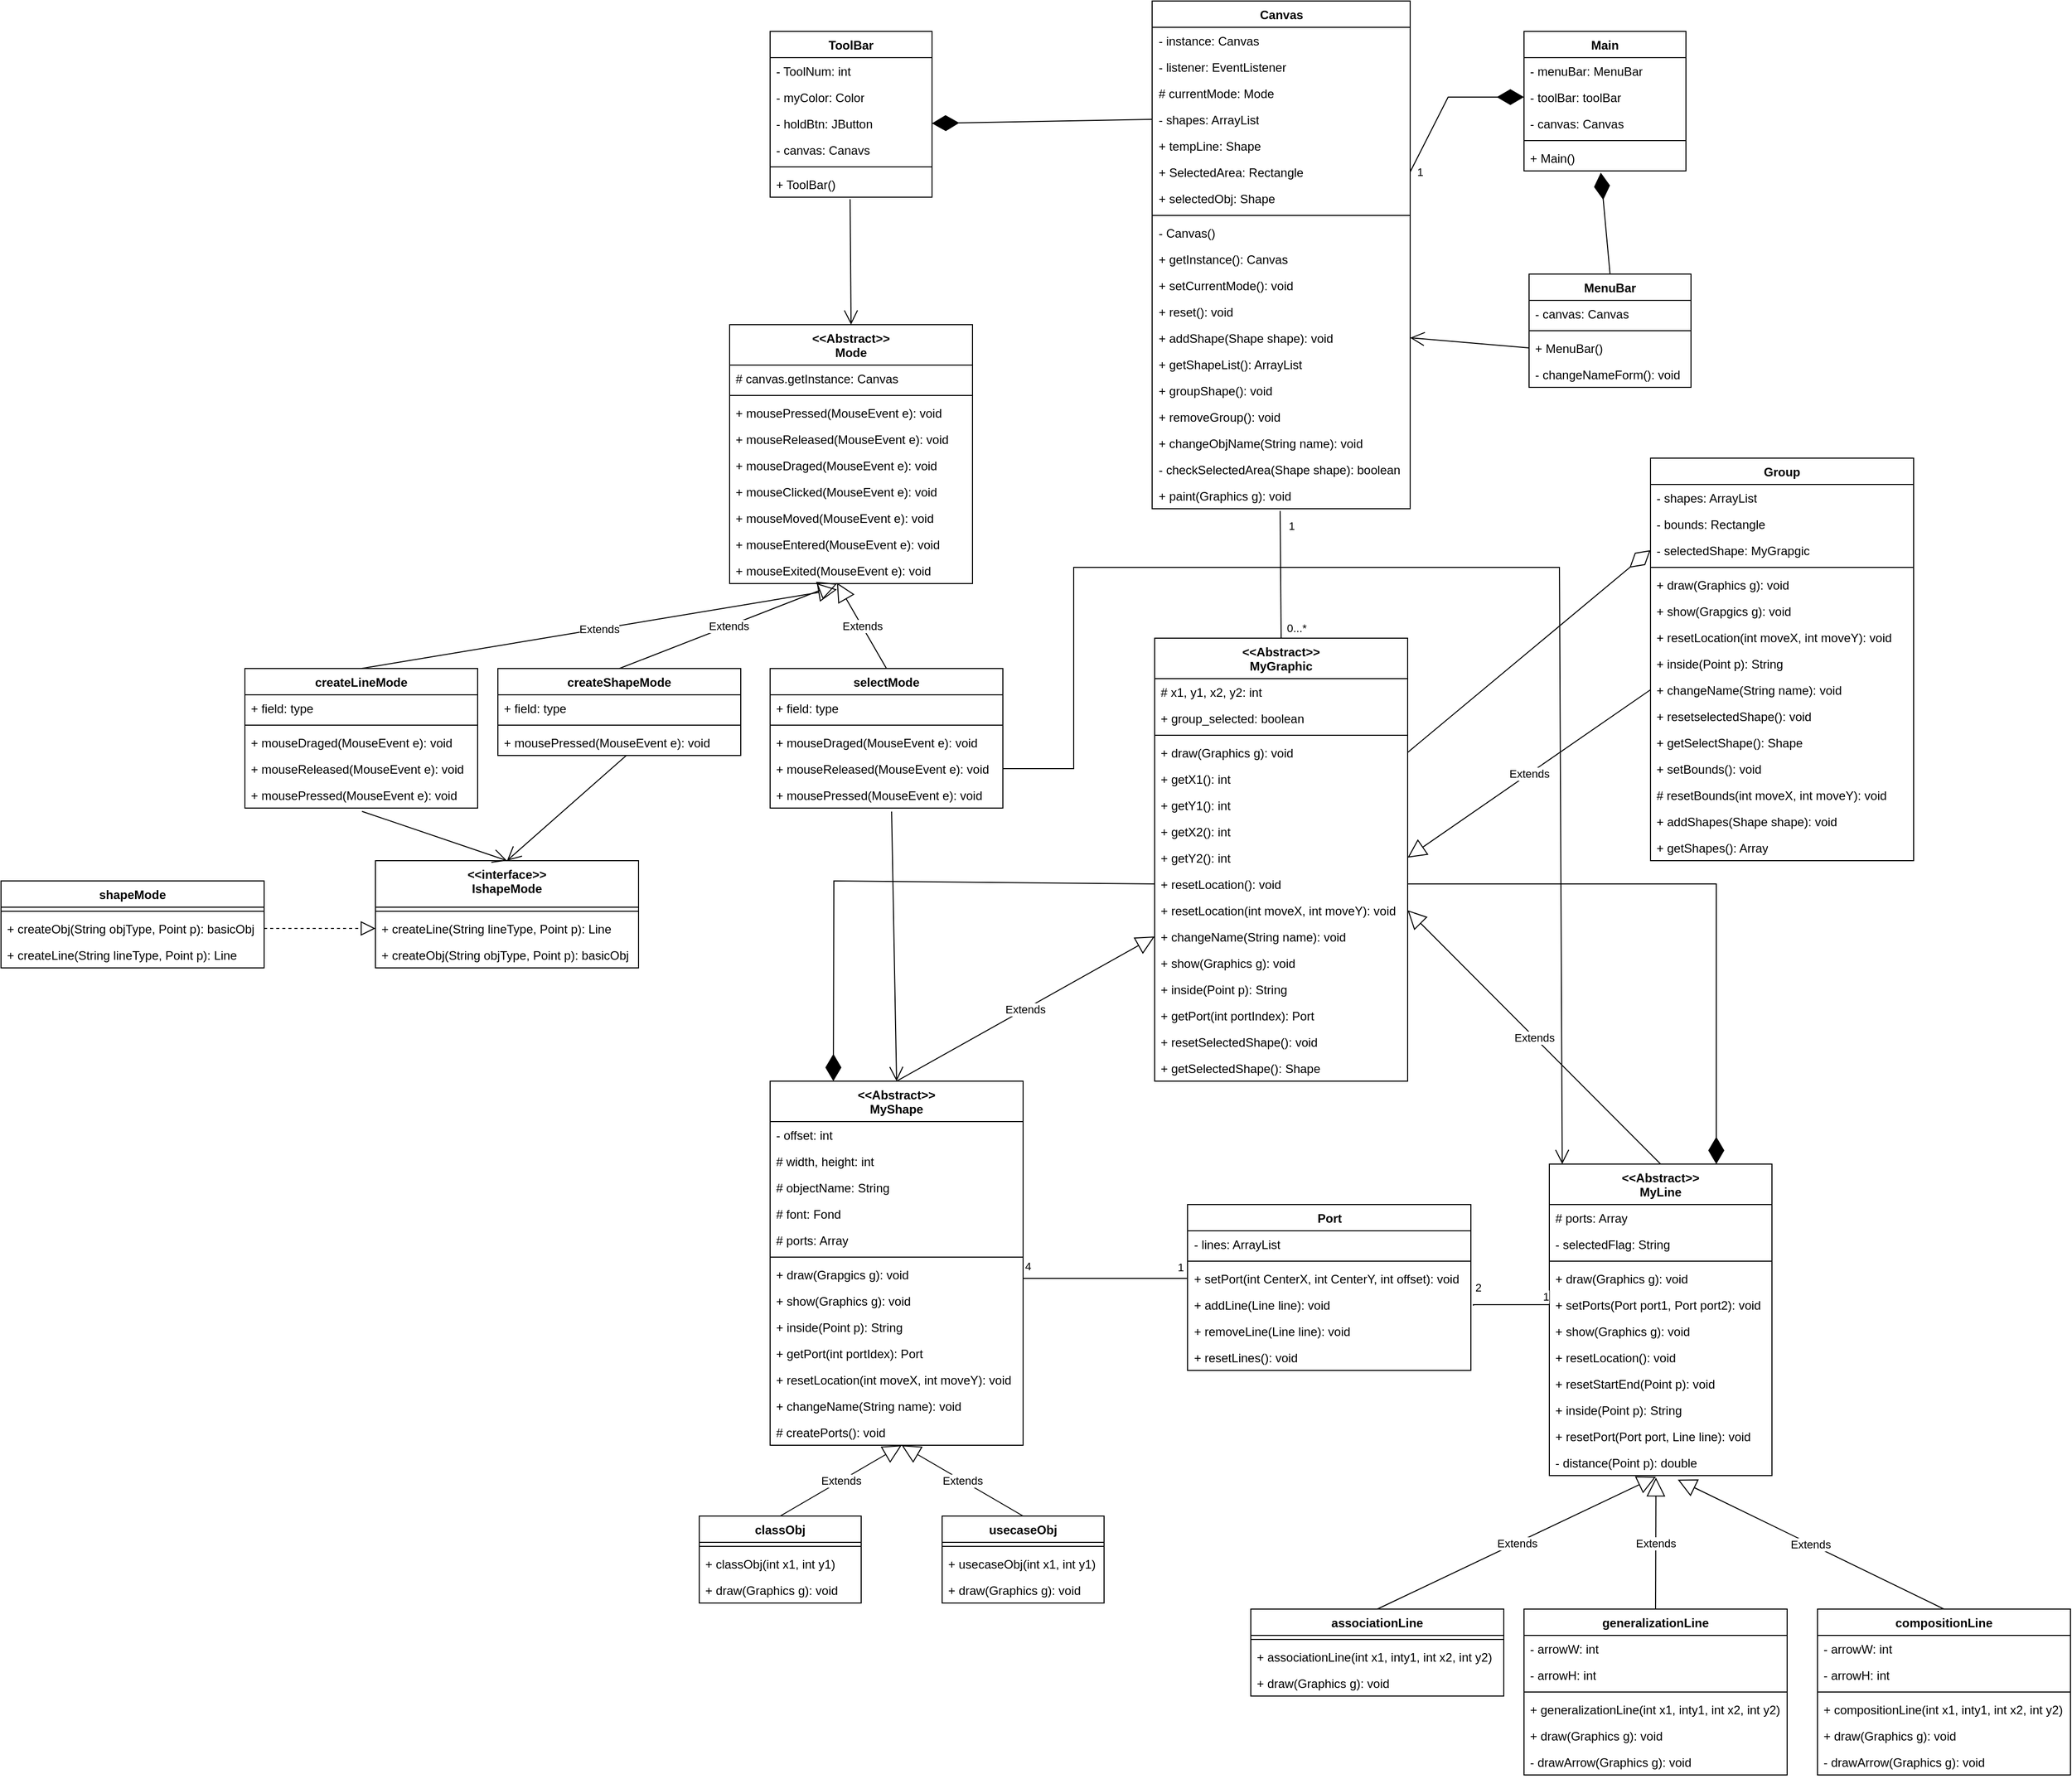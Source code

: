 <mxfile version="21.3.8" type="device">
  <diagram name="第 1 页" id="Tfs_s26PXlx9I9SZavEw">
    <mxGraphModel dx="2550" dy="1362" grid="1" gridSize="10" guides="1" tooltips="1" connect="1" arrows="1" fold="1" page="0" pageScale="1" pageWidth="827" pageHeight="1169" math="0" shadow="0">
      <root>
        <mxCell id="0" />
        <mxCell id="1" parent="0" />
        <mxCell id="FJ-YMm4uMYwA0VOCurAw-1" value="Canvas" style="swimlane;fontStyle=1;align=center;verticalAlign=top;childLayout=stackLayout;horizontal=1;startSize=26;horizontalStack=0;resizeParent=1;resizeParentMax=0;resizeLast=0;collapsible=1;marginBottom=0;whiteSpace=wrap;html=1;" parent="1" vertex="1">
          <mxGeometry x="437.5" y="-280" width="255" height="502" as="geometry" />
        </mxCell>
        <mxCell id="FJ-YMm4uMYwA0VOCurAw-2" value="- instance: Canvas" style="text;strokeColor=none;fillColor=none;align=left;verticalAlign=top;spacingLeft=4;spacingRight=4;overflow=hidden;rotatable=0;points=[[0,0.5],[1,0.5]];portConstraint=eastwest;whiteSpace=wrap;html=1;" parent="FJ-YMm4uMYwA0VOCurAw-1" vertex="1">
          <mxGeometry y="26" width="255" height="26" as="geometry" />
        </mxCell>
        <mxCell id="FJ-YMm4uMYwA0VOCurAw-163" value="- listener: EventListener" style="text;strokeColor=none;fillColor=none;align=left;verticalAlign=top;spacingLeft=4;spacingRight=4;overflow=hidden;rotatable=0;points=[[0,0.5],[1,0.5]];portConstraint=eastwest;whiteSpace=wrap;html=1;" parent="FJ-YMm4uMYwA0VOCurAw-1" vertex="1">
          <mxGeometry y="52" width="255" height="26" as="geometry" />
        </mxCell>
        <mxCell id="FJ-YMm4uMYwA0VOCurAw-165" value="# currentMode: Mode" style="text;strokeColor=none;fillColor=none;align=left;verticalAlign=top;spacingLeft=4;spacingRight=4;overflow=hidden;rotatable=0;points=[[0,0.5],[1,0.5]];portConstraint=eastwest;whiteSpace=wrap;html=1;" parent="FJ-YMm4uMYwA0VOCurAw-1" vertex="1">
          <mxGeometry y="78" width="255" height="26" as="geometry" />
        </mxCell>
        <mxCell id="FJ-YMm4uMYwA0VOCurAw-166" value="- shapes: ArrayList" style="text;strokeColor=none;fillColor=none;align=left;verticalAlign=top;spacingLeft=4;spacingRight=4;overflow=hidden;rotatable=0;points=[[0,0.5],[1,0.5]];portConstraint=eastwest;whiteSpace=wrap;html=1;" parent="FJ-YMm4uMYwA0VOCurAw-1" vertex="1">
          <mxGeometry y="104" width="255" height="26" as="geometry" />
        </mxCell>
        <mxCell id="FJ-YMm4uMYwA0VOCurAw-167" value="+ tempLine: Shape" style="text;strokeColor=none;fillColor=none;align=left;verticalAlign=top;spacingLeft=4;spacingRight=4;overflow=hidden;rotatable=0;points=[[0,0.5],[1,0.5]];portConstraint=eastwest;whiteSpace=wrap;html=1;" parent="FJ-YMm4uMYwA0VOCurAw-1" vertex="1">
          <mxGeometry y="130" width="255" height="26" as="geometry" />
        </mxCell>
        <mxCell id="FJ-YMm4uMYwA0VOCurAw-164" value="+ SelectedArea: Rectangle" style="text;strokeColor=none;fillColor=none;align=left;verticalAlign=top;spacingLeft=4;spacingRight=4;overflow=hidden;rotatable=0;points=[[0,0.5],[1,0.5]];portConstraint=eastwest;whiteSpace=wrap;html=1;" parent="FJ-YMm4uMYwA0VOCurAw-1" vertex="1">
          <mxGeometry y="156" width="255" height="26" as="geometry" />
        </mxCell>
        <mxCell id="FJ-YMm4uMYwA0VOCurAw-162" value="+ selectedObj: Shape" style="text;strokeColor=none;fillColor=none;align=left;verticalAlign=top;spacingLeft=4;spacingRight=4;overflow=hidden;rotatable=0;points=[[0,0.5],[1,0.5]];portConstraint=eastwest;whiteSpace=wrap;html=1;" parent="FJ-YMm4uMYwA0VOCurAw-1" vertex="1">
          <mxGeometry y="182" width="255" height="26" as="geometry" />
        </mxCell>
        <mxCell id="FJ-YMm4uMYwA0VOCurAw-3" value="" style="line;strokeWidth=1;fillColor=none;align=left;verticalAlign=middle;spacingTop=-1;spacingLeft=3;spacingRight=3;rotatable=0;labelPosition=right;points=[];portConstraint=eastwest;strokeColor=inherit;" parent="FJ-YMm4uMYwA0VOCurAw-1" vertex="1">
          <mxGeometry y="208" width="255" height="8" as="geometry" />
        </mxCell>
        <mxCell id="FJ-YMm4uMYwA0VOCurAw-4" value="- Canvas()" style="text;strokeColor=none;fillColor=none;align=left;verticalAlign=top;spacingLeft=4;spacingRight=4;overflow=hidden;rotatable=0;points=[[0,0.5],[1,0.5]];portConstraint=eastwest;whiteSpace=wrap;html=1;" parent="FJ-YMm4uMYwA0VOCurAw-1" vertex="1">
          <mxGeometry y="216" width="255" height="26" as="geometry" />
        </mxCell>
        <mxCell id="FJ-YMm4uMYwA0VOCurAw-170" value="+ getInstance(): Canvas" style="text;strokeColor=none;fillColor=none;align=left;verticalAlign=top;spacingLeft=4;spacingRight=4;overflow=hidden;rotatable=0;points=[[0,0.5],[1,0.5]];portConstraint=eastwest;whiteSpace=wrap;html=1;" parent="FJ-YMm4uMYwA0VOCurAw-1" vertex="1">
          <mxGeometry y="242" width="255" height="26" as="geometry" />
        </mxCell>
        <mxCell id="FJ-YMm4uMYwA0VOCurAw-173" value="+ setCurrentMode(): void" style="text;strokeColor=none;fillColor=none;align=left;verticalAlign=top;spacingLeft=4;spacingRight=4;overflow=hidden;rotatable=0;points=[[0,0.5],[1,0.5]];portConstraint=eastwest;whiteSpace=wrap;html=1;" parent="FJ-YMm4uMYwA0VOCurAw-1" vertex="1">
          <mxGeometry y="268" width="255" height="26" as="geometry" />
        </mxCell>
        <mxCell id="FJ-YMm4uMYwA0VOCurAw-174" value="+ reset(): void" style="text;strokeColor=none;fillColor=none;align=left;verticalAlign=top;spacingLeft=4;spacingRight=4;overflow=hidden;rotatable=0;points=[[0,0.5],[1,0.5]];portConstraint=eastwest;whiteSpace=wrap;html=1;" parent="FJ-YMm4uMYwA0VOCurAw-1" vertex="1">
          <mxGeometry y="294" width="255" height="26" as="geometry" />
        </mxCell>
        <mxCell id="FJ-YMm4uMYwA0VOCurAw-177" value="+ addShape(Shape shape): void" style="text;strokeColor=none;fillColor=none;align=left;verticalAlign=top;spacingLeft=4;spacingRight=4;overflow=hidden;rotatable=0;points=[[0,0.5],[1,0.5]];portConstraint=eastwest;whiteSpace=wrap;html=1;" parent="FJ-YMm4uMYwA0VOCurAw-1" vertex="1">
          <mxGeometry y="320" width="255" height="26" as="geometry" />
        </mxCell>
        <mxCell id="FJ-YMm4uMYwA0VOCurAw-176" value="+ getShapeList(): ArrayList" style="text;strokeColor=none;fillColor=none;align=left;verticalAlign=top;spacingLeft=4;spacingRight=4;overflow=hidden;rotatable=0;points=[[0,0.5],[1,0.5]];portConstraint=eastwest;whiteSpace=wrap;html=1;" parent="FJ-YMm4uMYwA0VOCurAw-1" vertex="1">
          <mxGeometry y="346" width="255" height="26" as="geometry" />
        </mxCell>
        <mxCell id="FJ-YMm4uMYwA0VOCurAw-175" value="+ groupShape(): void" style="text;strokeColor=none;fillColor=none;align=left;verticalAlign=top;spacingLeft=4;spacingRight=4;overflow=hidden;rotatable=0;points=[[0,0.5],[1,0.5]];portConstraint=eastwest;whiteSpace=wrap;html=1;" parent="FJ-YMm4uMYwA0VOCurAw-1" vertex="1">
          <mxGeometry y="372" width="255" height="26" as="geometry" />
        </mxCell>
        <mxCell id="FJ-YMm4uMYwA0VOCurAw-172" value="+ removeGroup(): void" style="text;strokeColor=none;fillColor=none;align=left;verticalAlign=top;spacingLeft=4;spacingRight=4;overflow=hidden;rotatable=0;points=[[0,0.5],[1,0.5]];portConstraint=eastwest;whiteSpace=wrap;html=1;" parent="FJ-YMm4uMYwA0VOCurAw-1" vertex="1">
          <mxGeometry y="398" width="255" height="26" as="geometry" />
        </mxCell>
        <mxCell id="FJ-YMm4uMYwA0VOCurAw-171" value="+ changeObjName(String name): void" style="text;strokeColor=none;fillColor=none;align=left;verticalAlign=top;spacingLeft=4;spacingRight=4;overflow=hidden;rotatable=0;points=[[0,0.5],[1,0.5]];portConstraint=eastwest;whiteSpace=wrap;html=1;" parent="FJ-YMm4uMYwA0VOCurAw-1" vertex="1">
          <mxGeometry y="424" width="255" height="26" as="geometry" />
        </mxCell>
        <mxCell id="FJ-YMm4uMYwA0VOCurAw-169" value="- checkSelectedArea(Shape shape): boolean" style="text;strokeColor=none;fillColor=none;align=left;verticalAlign=top;spacingLeft=4;spacingRight=4;overflow=hidden;rotatable=0;points=[[0,0.5],[1,0.5]];portConstraint=eastwest;whiteSpace=wrap;html=1;" parent="FJ-YMm4uMYwA0VOCurAw-1" vertex="1">
          <mxGeometry y="450" width="255" height="26" as="geometry" />
        </mxCell>
        <mxCell id="FJ-YMm4uMYwA0VOCurAw-168" value="+ paint(Graphics g): void" style="text;strokeColor=none;fillColor=none;align=left;verticalAlign=top;spacingLeft=4;spacingRight=4;overflow=hidden;rotatable=0;points=[[0,0.5],[1,0.5]];portConstraint=eastwest;whiteSpace=wrap;html=1;" parent="FJ-YMm4uMYwA0VOCurAw-1" vertex="1">
          <mxGeometry y="476" width="255" height="26" as="geometry" />
        </mxCell>
        <mxCell id="FJ-YMm4uMYwA0VOCurAw-5" value="createLineMode" style="swimlane;fontStyle=1;align=center;verticalAlign=top;childLayout=stackLayout;horizontal=1;startSize=26;horizontalStack=0;resizeParent=1;resizeParentMax=0;resizeLast=0;collapsible=1;marginBottom=0;whiteSpace=wrap;html=1;" parent="1" vertex="1">
          <mxGeometry x="-459" y="380" width="230" height="138" as="geometry" />
        </mxCell>
        <mxCell id="FJ-YMm4uMYwA0VOCurAw-6" value="+ field: type" style="text;strokeColor=none;fillColor=none;align=left;verticalAlign=top;spacingLeft=4;spacingRight=4;overflow=hidden;rotatable=0;points=[[0,0.5],[1,0.5]];portConstraint=eastwest;whiteSpace=wrap;html=1;" parent="FJ-YMm4uMYwA0VOCurAw-5" vertex="1">
          <mxGeometry y="26" width="230" height="26" as="geometry" />
        </mxCell>
        <mxCell id="FJ-YMm4uMYwA0VOCurAw-7" value="" style="line;strokeWidth=1;fillColor=none;align=left;verticalAlign=middle;spacingTop=-1;spacingLeft=3;spacingRight=3;rotatable=0;labelPosition=right;points=[];portConstraint=eastwest;strokeColor=inherit;" parent="FJ-YMm4uMYwA0VOCurAw-5" vertex="1">
          <mxGeometry y="52" width="230" height="8" as="geometry" />
        </mxCell>
        <mxCell id="FJ-YMm4uMYwA0VOCurAw-34" value="+ mouseDraged(MouseEvent e): void" style="text;strokeColor=none;fillColor=none;align=left;verticalAlign=top;spacingLeft=4;spacingRight=4;overflow=hidden;rotatable=0;points=[[0,0.5],[1,0.5]];portConstraint=eastwest;whiteSpace=wrap;html=1;" parent="FJ-YMm4uMYwA0VOCurAw-5" vertex="1">
          <mxGeometry y="60" width="230" height="26" as="geometry" />
        </mxCell>
        <mxCell id="FJ-YMm4uMYwA0VOCurAw-33" value="+ mouseReleased(MouseEvent e): void" style="text;strokeColor=none;fillColor=none;align=left;verticalAlign=top;spacingLeft=4;spacingRight=4;overflow=hidden;rotatable=0;points=[[0,0.5],[1,0.5]];portConstraint=eastwest;whiteSpace=wrap;html=1;" parent="FJ-YMm4uMYwA0VOCurAw-5" vertex="1">
          <mxGeometry y="86" width="230" height="26" as="geometry" />
        </mxCell>
        <mxCell id="FJ-YMm4uMYwA0VOCurAw-32" value="+ mousePressed(MouseEvent e): void" style="text;strokeColor=none;fillColor=none;align=left;verticalAlign=top;spacingLeft=4;spacingRight=4;overflow=hidden;rotatable=0;points=[[0,0.5],[1,0.5]];portConstraint=eastwest;whiteSpace=wrap;html=1;" parent="FJ-YMm4uMYwA0VOCurAw-5" vertex="1">
          <mxGeometry y="112" width="230" height="26" as="geometry" />
        </mxCell>
        <mxCell id="FJ-YMm4uMYwA0VOCurAw-9" value="&amp;lt;&amp;lt;Abstract&amp;gt;&amp;gt;&lt;br&gt;Mode" style="swimlane;fontStyle=1;align=center;verticalAlign=top;childLayout=stackLayout;horizontal=1;startSize=40;horizontalStack=0;resizeParent=1;resizeParentMax=0;resizeLast=0;collapsible=1;marginBottom=0;whiteSpace=wrap;html=1;" parent="1" vertex="1">
          <mxGeometry x="20" y="40" width="240" height="256" as="geometry" />
        </mxCell>
        <mxCell id="FJ-YMm4uMYwA0VOCurAw-10" value="# canvas.getInstance: Canvas" style="text;strokeColor=none;fillColor=none;align=left;verticalAlign=top;spacingLeft=4;spacingRight=4;overflow=hidden;rotatable=0;points=[[0,0.5],[1,0.5]];portConstraint=eastwest;whiteSpace=wrap;html=1;" parent="FJ-YMm4uMYwA0VOCurAw-9" vertex="1">
          <mxGeometry y="40" width="240" height="26" as="geometry" />
        </mxCell>
        <mxCell id="FJ-YMm4uMYwA0VOCurAw-11" value="" style="line;strokeWidth=1;fillColor=none;align=left;verticalAlign=middle;spacingTop=-1;spacingLeft=3;spacingRight=3;rotatable=0;labelPosition=right;points=[];portConstraint=eastwest;strokeColor=inherit;" parent="FJ-YMm4uMYwA0VOCurAw-9" vertex="1">
          <mxGeometry y="66" width="240" height="8" as="geometry" />
        </mxCell>
        <mxCell id="FJ-YMm4uMYwA0VOCurAw-12" value="+ mousePressed(MouseEvent e): void" style="text;strokeColor=none;fillColor=none;align=left;verticalAlign=top;spacingLeft=4;spacingRight=4;overflow=hidden;rotatable=0;points=[[0,0.5],[1,0.5]];portConstraint=eastwest;whiteSpace=wrap;html=1;" parent="FJ-YMm4uMYwA0VOCurAw-9" vertex="1">
          <mxGeometry y="74" width="240" height="26" as="geometry" />
        </mxCell>
        <mxCell id="FJ-YMm4uMYwA0VOCurAw-27" value="+ mouseReleased(MouseEvent e): void" style="text;strokeColor=none;fillColor=none;align=left;verticalAlign=top;spacingLeft=4;spacingRight=4;overflow=hidden;rotatable=0;points=[[0,0.5],[1,0.5]];portConstraint=eastwest;whiteSpace=wrap;html=1;" parent="FJ-YMm4uMYwA0VOCurAw-9" vertex="1">
          <mxGeometry y="100" width="240" height="26" as="geometry" />
        </mxCell>
        <mxCell id="FJ-YMm4uMYwA0VOCurAw-30" value="+ mouseDraged(MouseEvent e): void" style="text;strokeColor=none;fillColor=none;align=left;verticalAlign=top;spacingLeft=4;spacingRight=4;overflow=hidden;rotatable=0;points=[[0,0.5],[1,0.5]];portConstraint=eastwest;whiteSpace=wrap;html=1;" parent="FJ-YMm4uMYwA0VOCurAw-9" vertex="1">
          <mxGeometry y="126" width="240" height="26" as="geometry" />
        </mxCell>
        <mxCell id="FJ-YMm4uMYwA0VOCurAw-31" value="+ mouseClicked(MouseEvent e): void" style="text;strokeColor=none;fillColor=none;align=left;verticalAlign=top;spacingLeft=4;spacingRight=4;overflow=hidden;rotatable=0;points=[[0,0.5],[1,0.5]];portConstraint=eastwest;whiteSpace=wrap;html=1;" parent="FJ-YMm4uMYwA0VOCurAw-9" vertex="1">
          <mxGeometry y="152" width="240" height="26" as="geometry" />
        </mxCell>
        <mxCell id="FJ-YMm4uMYwA0VOCurAw-29" value="+ mouseMoved(MouseEvent e): void" style="text;strokeColor=none;fillColor=none;align=left;verticalAlign=top;spacingLeft=4;spacingRight=4;overflow=hidden;rotatable=0;points=[[0,0.5],[1,0.5]];portConstraint=eastwest;whiteSpace=wrap;html=1;" parent="FJ-YMm4uMYwA0VOCurAw-9" vertex="1">
          <mxGeometry y="178" width="240" height="26" as="geometry" />
        </mxCell>
        <mxCell id="FJ-YMm4uMYwA0VOCurAw-28" value="+ mouseEntered(MouseEvent e): void" style="text;strokeColor=none;fillColor=none;align=left;verticalAlign=top;spacingLeft=4;spacingRight=4;overflow=hidden;rotatable=0;points=[[0,0.5],[1,0.5]];portConstraint=eastwest;whiteSpace=wrap;html=1;" parent="FJ-YMm4uMYwA0VOCurAw-9" vertex="1">
          <mxGeometry y="204" width="240" height="26" as="geometry" />
        </mxCell>
        <mxCell id="FJ-YMm4uMYwA0VOCurAw-26" value="+ mouseExited(MouseEvent e): void" style="text;strokeColor=none;fillColor=none;align=left;verticalAlign=top;spacingLeft=4;spacingRight=4;overflow=hidden;rotatable=0;points=[[0,0.5],[1,0.5]];portConstraint=eastwest;whiteSpace=wrap;html=1;" parent="FJ-YMm4uMYwA0VOCurAw-9" vertex="1">
          <mxGeometry y="230" width="240" height="26" as="geometry" />
        </mxCell>
        <mxCell id="FJ-YMm4uMYwA0VOCurAw-13" value="createShapeMode" style="swimlane;fontStyle=1;align=center;verticalAlign=top;childLayout=stackLayout;horizontal=1;startSize=26;horizontalStack=0;resizeParent=1;resizeParentMax=0;resizeLast=0;collapsible=1;marginBottom=0;whiteSpace=wrap;html=1;" parent="1" vertex="1">
          <mxGeometry x="-209" y="380" width="240" height="86" as="geometry" />
        </mxCell>
        <mxCell id="FJ-YMm4uMYwA0VOCurAw-14" value="+ field: type" style="text;strokeColor=none;fillColor=none;align=left;verticalAlign=top;spacingLeft=4;spacingRight=4;overflow=hidden;rotatable=0;points=[[0,0.5],[1,0.5]];portConstraint=eastwest;whiteSpace=wrap;html=1;" parent="FJ-YMm4uMYwA0VOCurAw-13" vertex="1">
          <mxGeometry y="26" width="240" height="26" as="geometry" />
        </mxCell>
        <mxCell id="FJ-YMm4uMYwA0VOCurAw-15" value="" style="line;strokeWidth=1;fillColor=none;align=left;verticalAlign=middle;spacingTop=-1;spacingLeft=3;spacingRight=3;rotatable=0;labelPosition=right;points=[];portConstraint=eastwest;strokeColor=inherit;" parent="FJ-YMm4uMYwA0VOCurAw-13" vertex="1">
          <mxGeometry y="52" width="240" height="8" as="geometry" />
        </mxCell>
        <mxCell id="FJ-YMm4uMYwA0VOCurAw-38" value="+ mousePressed(MouseEvent e): void" style="text;strokeColor=none;fillColor=none;align=left;verticalAlign=top;spacingLeft=4;spacingRight=4;overflow=hidden;rotatable=0;points=[[0,0.5],[1,0.5]];portConstraint=eastwest;whiteSpace=wrap;html=1;" parent="FJ-YMm4uMYwA0VOCurAw-13" vertex="1">
          <mxGeometry y="60" width="240" height="26" as="geometry" />
        </mxCell>
        <mxCell id="FJ-YMm4uMYwA0VOCurAw-17" value="selectMode" style="swimlane;fontStyle=1;align=center;verticalAlign=top;childLayout=stackLayout;horizontal=1;startSize=26;horizontalStack=0;resizeParent=1;resizeParentMax=0;resizeLast=0;collapsible=1;marginBottom=0;whiteSpace=wrap;html=1;" parent="1" vertex="1">
          <mxGeometry x="60" y="380" width="230" height="138" as="geometry" />
        </mxCell>
        <mxCell id="FJ-YMm4uMYwA0VOCurAw-18" value="+ field: type" style="text;strokeColor=none;fillColor=none;align=left;verticalAlign=top;spacingLeft=4;spacingRight=4;overflow=hidden;rotatable=0;points=[[0,0.5],[1,0.5]];portConstraint=eastwest;whiteSpace=wrap;html=1;" parent="FJ-YMm4uMYwA0VOCurAw-17" vertex="1">
          <mxGeometry y="26" width="230" height="26" as="geometry" />
        </mxCell>
        <mxCell id="FJ-YMm4uMYwA0VOCurAw-19" value="" style="line;strokeWidth=1;fillColor=none;align=left;verticalAlign=middle;spacingTop=-1;spacingLeft=3;spacingRight=3;rotatable=0;labelPosition=right;points=[];portConstraint=eastwest;strokeColor=inherit;" parent="FJ-YMm4uMYwA0VOCurAw-17" vertex="1">
          <mxGeometry y="52" width="230" height="8" as="geometry" />
        </mxCell>
        <mxCell id="FJ-YMm4uMYwA0VOCurAw-37" value="+ mouseDraged(MouseEvent e): void" style="text;strokeColor=none;fillColor=none;align=left;verticalAlign=top;spacingLeft=4;spacingRight=4;overflow=hidden;rotatable=0;points=[[0,0.5],[1,0.5]];portConstraint=eastwest;whiteSpace=wrap;html=1;" parent="FJ-YMm4uMYwA0VOCurAw-17" vertex="1">
          <mxGeometry y="60" width="230" height="26" as="geometry" />
        </mxCell>
        <mxCell id="FJ-YMm4uMYwA0VOCurAw-36" value="+ mouseReleased(MouseEvent e): void" style="text;strokeColor=none;fillColor=none;align=left;verticalAlign=top;spacingLeft=4;spacingRight=4;overflow=hidden;rotatable=0;points=[[0,0.5],[1,0.5]];portConstraint=eastwest;whiteSpace=wrap;html=1;" parent="FJ-YMm4uMYwA0VOCurAw-17" vertex="1">
          <mxGeometry y="86" width="230" height="26" as="geometry" />
        </mxCell>
        <mxCell id="FJ-YMm4uMYwA0VOCurAw-35" value="+ mousePressed(MouseEvent e): void" style="text;strokeColor=none;fillColor=none;align=left;verticalAlign=top;spacingLeft=4;spacingRight=4;overflow=hidden;rotatable=0;points=[[0,0.5],[1,0.5]];portConstraint=eastwest;whiteSpace=wrap;html=1;" parent="FJ-YMm4uMYwA0VOCurAw-17" vertex="1">
          <mxGeometry y="112" width="230" height="26" as="geometry" />
        </mxCell>
        <mxCell id="FJ-YMm4uMYwA0VOCurAw-21" value="shapeMode" style="swimlane;fontStyle=1;align=center;verticalAlign=top;childLayout=stackLayout;horizontal=1;startSize=26;horizontalStack=0;resizeParent=1;resizeParentMax=0;resizeLast=0;collapsible=1;marginBottom=0;whiteSpace=wrap;html=1;" parent="1" vertex="1">
          <mxGeometry x="-700" y="590" width="260" height="86" as="geometry" />
        </mxCell>
        <mxCell id="FJ-YMm4uMYwA0VOCurAw-23" value="" style="line;strokeWidth=1;fillColor=none;align=left;verticalAlign=middle;spacingTop=-1;spacingLeft=3;spacingRight=3;rotatable=0;labelPosition=right;points=[];portConstraint=eastwest;strokeColor=inherit;" parent="FJ-YMm4uMYwA0VOCurAw-21" vertex="1">
          <mxGeometry y="26" width="260" height="8" as="geometry" />
        </mxCell>
        <mxCell id="FJ-YMm4uMYwA0VOCurAw-24" value="+ createObj(String objType, Point p): basicObj" style="text;strokeColor=none;fillColor=none;align=left;verticalAlign=top;spacingLeft=4;spacingRight=4;overflow=hidden;rotatable=0;points=[[0,0.5],[1,0.5]];portConstraint=eastwest;whiteSpace=wrap;html=1;" parent="FJ-YMm4uMYwA0VOCurAw-21" vertex="1">
          <mxGeometry y="34" width="260" height="26" as="geometry" />
        </mxCell>
        <mxCell id="FJ-YMm4uMYwA0VOCurAw-39" value="+ createLine(String lineType, Point p): Line" style="text;strokeColor=none;fillColor=none;align=left;verticalAlign=top;spacingLeft=4;spacingRight=4;overflow=hidden;rotatable=0;points=[[0,0.5],[1,0.5]];portConstraint=eastwest;whiteSpace=wrap;html=1;" parent="FJ-YMm4uMYwA0VOCurAw-21" vertex="1">
          <mxGeometry y="60" width="260" height="26" as="geometry" />
        </mxCell>
        <mxCell id="FJ-YMm4uMYwA0VOCurAw-43" value="&amp;lt;&amp;lt;interface&amp;gt;&amp;gt;&lt;br&gt;IshapeMode" style="swimlane;fontStyle=1;align=center;verticalAlign=top;childLayout=stackLayout;horizontal=1;startSize=46;horizontalStack=0;resizeParent=1;resizeParentMax=0;resizeLast=0;collapsible=1;marginBottom=0;whiteSpace=wrap;html=1;" parent="1" vertex="1">
          <mxGeometry x="-330" y="570" width="260" height="106" as="geometry" />
        </mxCell>
        <mxCell id="FJ-YMm4uMYwA0VOCurAw-45" value="" style="line;strokeWidth=1;fillColor=none;align=left;verticalAlign=middle;spacingTop=-1;spacingLeft=3;spacingRight=3;rotatable=0;labelPosition=right;points=[];portConstraint=eastwest;strokeColor=inherit;" parent="FJ-YMm4uMYwA0VOCurAw-43" vertex="1">
          <mxGeometry y="46" width="260" height="8" as="geometry" />
        </mxCell>
        <mxCell id="FJ-YMm4uMYwA0VOCurAw-41" value="+ createLine(String lineType, Point p): Line" style="text;strokeColor=none;fillColor=none;align=left;verticalAlign=top;spacingLeft=4;spacingRight=4;overflow=hidden;rotatable=0;points=[[0,0.5],[1,0.5]];portConstraint=eastwest;whiteSpace=wrap;html=1;" parent="FJ-YMm4uMYwA0VOCurAw-43" vertex="1">
          <mxGeometry y="54" width="260" height="26" as="geometry" />
        </mxCell>
        <mxCell id="FJ-YMm4uMYwA0VOCurAw-40" value="+ createObj(String objType, Point p): basicObj" style="text;strokeColor=none;fillColor=none;align=left;verticalAlign=top;spacingLeft=4;spacingRight=4;overflow=hidden;rotatable=0;points=[[0,0.5],[1,0.5]];portConstraint=eastwest;whiteSpace=wrap;html=1;" parent="FJ-YMm4uMYwA0VOCurAw-43" vertex="1">
          <mxGeometry y="80" width="260" height="26" as="geometry" />
        </mxCell>
        <mxCell id="FJ-YMm4uMYwA0VOCurAw-47" value="Extends" style="endArrow=block;endSize=16;endFill=0;html=1;rounded=0;exitX=0.5;exitY=0;exitDx=0;exitDy=0;entryX=0.442;entryY=1.224;entryDx=0;entryDy=0;entryPerimeter=0;" parent="1" source="FJ-YMm4uMYwA0VOCurAw-5" target="FJ-YMm4uMYwA0VOCurAw-26" edge="1">
          <mxGeometry width="160" relative="1" as="geometry">
            <mxPoint x="-30" y="470" as="sourcePoint" />
            <mxPoint x="130" y="470" as="targetPoint" />
          </mxGeometry>
        </mxCell>
        <mxCell id="FJ-YMm4uMYwA0VOCurAw-48" value="Extends" style="endArrow=block;endSize=16;endFill=0;html=1;rounded=0;exitX=0.5;exitY=0;exitDx=0;exitDy=0;entryX=0.442;entryY=1.007;entryDx=0;entryDy=0;entryPerimeter=0;" parent="1" source="FJ-YMm4uMYwA0VOCurAw-13" target="FJ-YMm4uMYwA0VOCurAw-26" edge="1">
          <mxGeometry width="160" relative="1" as="geometry">
            <mxPoint x="-30" y="470" as="sourcePoint" />
            <mxPoint x="130" y="470" as="targetPoint" />
          </mxGeometry>
        </mxCell>
        <mxCell id="FJ-YMm4uMYwA0VOCurAw-49" value="Extends" style="endArrow=block;endSize=16;endFill=0;html=1;rounded=0;exitX=0.5;exitY=0;exitDx=0;exitDy=0;entryX=0.442;entryY=0.971;entryDx=0;entryDy=0;entryPerimeter=0;" parent="1" source="FJ-YMm4uMYwA0VOCurAw-17" target="FJ-YMm4uMYwA0VOCurAw-26" edge="1">
          <mxGeometry width="160" relative="1" as="geometry">
            <mxPoint x="-30" y="380" as="sourcePoint" />
            <mxPoint x="130" y="380" as="targetPoint" />
          </mxGeometry>
        </mxCell>
        <mxCell id="FJ-YMm4uMYwA0VOCurAw-51" value="" style="endArrow=open;endFill=1;endSize=12;html=1;rounded=0;exitX=0.503;exitY=1.124;exitDx=0;exitDy=0;exitPerimeter=0;entryX=0.5;entryY=0;entryDx=0;entryDy=0;" parent="1" source="FJ-YMm4uMYwA0VOCurAw-32" target="FJ-YMm4uMYwA0VOCurAw-43" edge="1">
          <mxGeometry width="160" relative="1" as="geometry">
            <mxPoint x="-120" y="570" as="sourcePoint" />
            <mxPoint x="40" y="570" as="targetPoint" />
          </mxGeometry>
        </mxCell>
        <mxCell id="FJ-YMm4uMYwA0VOCurAw-52" value="" style="endArrow=open;endFill=1;endSize=12;html=1;rounded=0;exitX=0.53;exitY=0.989;exitDx=0;exitDy=0;exitPerimeter=0;entryX=0.5;entryY=0;entryDx=0;entryDy=0;" parent="1" source="FJ-YMm4uMYwA0VOCurAw-38" target="FJ-YMm4uMYwA0VOCurAw-43" edge="1">
          <mxGeometry width="160" relative="1" as="geometry">
            <mxPoint x="-120" y="570" as="sourcePoint" />
            <mxPoint x="40" y="570" as="targetPoint" />
          </mxGeometry>
        </mxCell>
        <mxCell id="FJ-YMm4uMYwA0VOCurAw-53" value="" style="endArrow=block;dashed=1;endFill=0;endSize=12;html=1;rounded=0;exitX=1;exitY=0.5;exitDx=0;exitDy=0;entryX=0;entryY=0.5;entryDx=0;entryDy=0;" parent="1" source="FJ-YMm4uMYwA0VOCurAw-24" target="FJ-YMm4uMYwA0VOCurAw-41" edge="1">
          <mxGeometry width="160" relative="1" as="geometry">
            <mxPoint x="-110" y="520" as="sourcePoint" />
            <mxPoint x="50" y="520" as="targetPoint" />
          </mxGeometry>
        </mxCell>
        <mxCell id="FJ-YMm4uMYwA0VOCurAw-54" value="&amp;lt;&amp;lt;Abstract&amp;gt;&amp;gt;&lt;br&gt;MyGraphic" style="swimlane;fontStyle=1;align=center;verticalAlign=top;childLayout=stackLayout;horizontal=1;startSize=40;horizontalStack=0;resizeParent=1;resizeParentMax=0;resizeLast=0;collapsible=1;marginBottom=0;whiteSpace=wrap;html=1;" parent="1" vertex="1">
          <mxGeometry x="440" y="350" width="250" height="438" as="geometry" />
        </mxCell>
        <mxCell id="FJ-YMm4uMYwA0VOCurAw-55" value="# x1, y1, x2, y2: int" style="text;strokeColor=none;fillColor=none;align=left;verticalAlign=top;spacingLeft=4;spacingRight=4;overflow=hidden;rotatable=0;points=[[0,0.5],[1,0.5]];portConstraint=eastwest;whiteSpace=wrap;html=1;" parent="FJ-YMm4uMYwA0VOCurAw-54" vertex="1">
          <mxGeometry y="40" width="250" height="26" as="geometry" />
        </mxCell>
        <mxCell id="FJ-YMm4uMYwA0VOCurAw-69" value="+ group_selected: boolean" style="text;strokeColor=none;fillColor=none;align=left;verticalAlign=top;spacingLeft=4;spacingRight=4;overflow=hidden;rotatable=0;points=[[0,0.5],[1,0.5]];portConstraint=eastwest;whiteSpace=wrap;html=1;" parent="FJ-YMm4uMYwA0VOCurAw-54" vertex="1">
          <mxGeometry y="66" width="250" height="26" as="geometry" />
        </mxCell>
        <mxCell id="FJ-YMm4uMYwA0VOCurAw-56" value="" style="line;strokeWidth=1;fillColor=none;align=left;verticalAlign=middle;spacingTop=-1;spacingLeft=3;spacingRight=3;rotatable=0;labelPosition=right;points=[];portConstraint=eastwest;strokeColor=inherit;" parent="FJ-YMm4uMYwA0VOCurAw-54" vertex="1">
          <mxGeometry y="92" width="250" height="8" as="geometry" />
        </mxCell>
        <mxCell id="FJ-YMm4uMYwA0VOCurAw-70" value="+ draw(Graphics g): void" style="text;strokeColor=none;fillColor=none;align=left;verticalAlign=top;spacingLeft=4;spacingRight=4;overflow=hidden;rotatable=0;points=[[0,0.5],[1,0.5]];portConstraint=eastwest;whiteSpace=wrap;html=1;" parent="FJ-YMm4uMYwA0VOCurAw-54" vertex="1">
          <mxGeometry y="100" width="250" height="26" as="geometry" />
        </mxCell>
        <mxCell id="FJ-YMm4uMYwA0VOCurAw-57" value="+ getX1(): int" style="text;strokeColor=none;fillColor=none;align=left;verticalAlign=top;spacingLeft=4;spacingRight=4;overflow=hidden;rotatable=0;points=[[0,0.5],[1,0.5]];portConstraint=eastwest;whiteSpace=wrap;html=1;" parent="FJ-YMm4uMYwA0VOCurAw-54" vertex="1">
          <mxGeometry y="126" width="250" height="26" as="geometry" />
        </mxCell>
        <mxCell id="FJ-YMm4uMYwA0VOCurAw-60" value="+ getY1(): int" style="text;strokeColor=none;fillColor=none;align=left;verticalAlign=top;spacingLeft=4;spacingRight=4;overflow=hidden;rotatable=0;points=[[0,0.5],[1,0.5]];portConstraint=eastwest;whiteSpace=wrap;html=1;" parent="FJ-YMm4uMYwA0VOCurAw-54" vertex="1">
          <mxGeometry y="152" width="250" height="26" as="geometry" />
        </mxCell>
        <mxCell id="FJ-YMm4uMYwA0VOCurAw-61" value="+ getX2(): int" style="text;strokeColor=none;fillColor=none;align=left;verticalAlign=top;spacingLeft=4;spacingRight=4;overflow=hidden;rotatable=0;points=[[0,0.5],[1,0.5]];portConstraint=eastwest;whiteSpace=wrap;html=1;" parent="FJ-YMm4uMYwA0VOCurAw-54" vertex="1">
          <mxGeometry y="178" width="250" height="26" as="geometry" />
        </mxCell>
        <mxCell id="FJ-YMm4uMYwA0VOCurAw-62" value="+ getY2(): int" style="text;strokeColor=none;fillColor=none;align=left;verticalAlign=top;spacingLeft=4;spacingRight=4;overflow=hidden;rotatable=0;points=[[0,0.5],[1,0.5]];portConstraint=eastwest;whiteSpace=wrap;html=1;" parent="FJ-YMm4uMYwA0VOCurAw-54" vertex="1">
          <mxGeometry y="204" width="250" height="26" as="geometry" />
        </mxCell>
        <mxCell id="FJ-YMm4uMYwA0VOCurAw-65" value="+ resetLocation(): void" style="text;strokeColor=none;fillColor=none;align=left;verticalAlign=top;spacingLeft=4;spacingRight=4;overflow=hidden;rotatable=0;points=[[0,0.5],[1,0.5]];portConstraint=eastwest;whiteSpace=wrap;html=1;" parent="FJ-YMm4uMYwA0VOCurAw-54" vertex="1">
          <mxGeometry y="230" width="250" height="26" as="geometry" />
        </mxCell>
        <mxCell id="FJ-YMm4uMYwA0VOCurAw-66" value="+ resetLocation(int moveX, int moveY): void" style="text;strokeColor=none;fillColor=none;align=left;verticalAlign=top;spacingLeft=4;spacingRight=4;overflow=hidden;rotatable=0;points=[[0,0.5],[1,0.5]];portConstraint=eastwest;whiteSpace=wrap;html=1;" parent="FJ-YMm4uMYwA0VOCurAw-54" vertex="1">
          <mxGeometry y="256" width="250" height="26" as="geometry" />
        </mxCell>
        <mxCell id="FJ-YMm4uMYwA0VOCurAw-67" value="+ changeName(String name): void" style="text;strokeColor=none;fillColor=none;align=left;verticalAlign=top;spacingLeft=4;spacingRight=4;overflow=hidden;rotatable=0;points=[[0,0.5],[1,0.5]];portConstraint=eastwest;whiteSpace=wrap;html=1;" parent="FJ-YMm4uMYwA0VOCurAw-54" vertex="1">
          <mxGeometry y="282" width="250" height="26" as="geometry" />
        </mxCell>
        <mxCell id="FJ-YMm4uMYwA0VOCurAw-68" value="+ show(Graphics g): void" style="text;strokeColor=none;fillColor=none;align=left;verticalAlign=top;spacingLeft=4;spacingRight=4;overflow=hidden;rotatable=0;points=[[0,0.5],[1,0.5]];portConstraint=eastwest;whiteSpace=wrap;html=1;" parent="FJ-YMm4uMYwA0VOCurAw-54" vertex="1">
          <mxGeometry y="308" width="250" height="26" as="geometry" />
        </mxCell>
        <mxCell id="FJ-YMm4uMYwA0VOCurAw-63" value="+ inside(Point p): String" style="text;strokeColor=none;fillColor=none;align=left;verticalAlign=top;spacingLeft=4;spacingRight=4;overflow=hidden;rotatable=0;points=[[0,0.5],[1,0.5]];portConstraint=eastwest;whiteSpace=wrap;html=1;" parent="FJ-YMm4uMYwA0VOCurAw-54" vertex="1">
          <mxGeometry y="334" width="250" height="26" as="geometry" />
        </mxCell>
        <mxCell id="FJ-YMm4uMYwA0VOCurAw-64" value="+ getPort(int portIndex): Port" style="text;strokeColor=none;fillColor=none;align=left;verticalAlign=top;spacingLeft=4;spacingRight=4;overflow=hidden;rotatable=0;points=[[0,0.5],[1,0.5]];portConstraint=eastwest;whiteSpace=wrap;html=1;" parent="FJ-YMm4uMYwA0VOCurAw-54" vertex="1">
          <mxGeometry y="360" width="250" height="26" as="geometry" />
        </mxCell>
        <mxCell id="FJ-YMm4uMYwA0VOCurAw-59" value="+ resetSelectedShape(): void" style="text;strokeColor=none;fillColor=none;align=left;verticalAlign=top;spacingLeft=4;spacingRight=4;overflow=hidden;rotatable=0;points=[[0,0.5],[1,0.5]];portConstraint=eastwest;whiteSpace=wrap;html=1;" parent="FJ-YMm4uMYwA0VOCurAw-54" vertex="1">
          <mxGeometry y="386" width="250" height="26" as="geometry" />
        </mxCell>
        <mxCell id="FJ-YMm4uMYwA0VOCurAw-58" value="+ getSelectedShape(): Shape" style="text;strokeColor=none;fillColor=none;align=left;verticalAlign=top;spacingLeft=4;spacingRight=4;overflow=hidden;rotatable=0;points=[[0,0.5],[1,0.5]];portConstraint=eastwest;whiteSpace=wrap;html=1;" parent="FJ-YMm4uMYwA0VOCurAw-54" vertex="1">
          <mxGeometry y="412" width="250" height="26" as="geometry" />
        </mxCell>
        <mxCell id="FJ-YMm4uMYwA0VOCurAw-71" value="&amp;lt;&amp;lt;Abstract&amp;gt;&amp;gt;&lt;br&gt;MyShape" style="swimlane;fontStyle=1;align=center;verticalAlign=top;childLayout=stackLayout;horizontal=1;startSize=40;horizontalStack=0;resizeParent=1;resizeParentMax=0;resizeLast=0;collapsible=1;marginBottom=0;whiteSpace=wrap;html=1;" parent="1" vertex="1">
          <mxGeometry x="60" y="788" width="250" height="360" as="geometry" />
        </mxCell>
        <mxCell id="FJ-YMm4uMYwA0VOCurAw-81" value="- offset: int" style="text;strokeColor=none;fillColor=none;align=left;verticalAlign=top;spacingLeft=4;spacingRight=4;overflow=hidden;rotatable=0;points=[[0,0.5],[1,0.5]];portConstraint=eastwest;whiteSpace=wrap;html=1;" parent="FJ-YMm4uMYwA0VOCurAw-71" vertex="1">
          <mxGeometry y="40" width="250" height="26" as="geometry" />
        </mxCell>
        <mxCell id="FJ-YMm4uMYwA0VOCurAw-84" value="# width, height: int" style="text;strokeColor=none;fillColor=none;align=left;verticalAlign=top;spacingLeft=4;spacingRight=4;overflow=hidden;rotatable=0;points=[[0,0.5],[1,0.5]];portConstraint=eastwest;whiteSpace=wrap;html=1;" parent="FJ-YMm4uMYwA0VOCurAw-71" vertex="1">
          <mxGeometry y="66" width="250" height="26" as="geometry" />
        </mxCell>
        <mxCell id="FJ-YMm4uMYwA0VOCurAw-82" value="# objectName: String" style="text;strokeColor=none;fillColor=none;align=left;verticalAlign=top;spacingLeft=4;spacingRight=4;overflow=hidden;rotatable=0;points=[[0,0.5],[1,0.5]];portConstraint=eastwest;whiteSpace=wrap;html=1;" parent="FJ-YMm4uMYwA0VOCurAw-71" vertex="1">
          <mxGeometry y="92" width="250" height="26" as="geometry" />
        </mxCell>
        <mxCell id="FJ-YMm4uMYwA0VOCurAw-83" value="# font: Fond" style="text;strokeColor=none;fillColor=none;align=left;verticalAlign=top;spacingLeft=4;spacingRight=4;overflow=hidden;rotatable=0;points=[[0,0.5],[1,0.5]];portConstraint=eastwest;whiteSpace=wrap;html=1;" parent="FJ-YMm4uMYwA0VOCurAw-71" vertex="1">
          <mxGeometry y="118" width="250" height="26" as="geometry" />
        </mxCell>
        <mxCell id="FJ-YMm4uMYwA0VOCurAw-72" value="# ports: Array" style="text;strokeColor=none;fillColor=none;align=left;verticalAlign=top;spacingLeft=4;spacingRight=4;overflow=hidden;rotatable=0;points=[[0,0.5],[1,0.5]];portConstraint=eastwest;whiteSpace=wrap;html=1;" parent="FJ-YMm4uMYwA0VOCurAw-71" vertex="1">
          <mxGeometry y="144" width="250" height="26" as="geometry" />
        </mxCell>
        <mxCell id="FJ-YMm4uMYwA0VOCurAw-73" value="" style="line;strokeWidth=1;fillColor=none;align=left;verticalAlign=middle;spacingTop=-1;spacingLeft=3;spacingRight=3;rotatable=0;labelPosition=right;points=[];portConstraint=eastwest;strokeColor=inherit;" parent="FJ-YMm4uMYwA0VOCurAw-71" vertex="1">
          <mxGeometry y="170" width="250" height="8" as="geometry" />
        </mxCell>
        <mxCell id="FJ-YMm4uMYwA0VOCurAw-74" value="+ draw(Grapgics g): void" style="text;strokeColor=none;fillColor=none;align=left;verticalAlign=top;spacingLeft=4;spacingRight=4;overflow=hidden;rotatable=0;points=[[0,0.5],[1,0.5]];portConstraint=eastwest;whiteSpace=wrap;html=1;" parent="FJ-YMm4uMYwA0VOCurAw-71" vertex="1">
          <mxGeometry y="178" width="250" height="26" as="geometry" />
        </mxCell>
        <mxCell id="FJ-YMm4uMYwA0VOCurAw-77" value="+ show(Graphics g): void" style="text;strokeColor=none;fillColor=none;align=left;verticalAlign=top;spacingLeft=4;spacingRight=4;overflow=hidden;rotatable=0;points=[[0,0.5],[1,0.5]];portConstraint=eastwest;whiteSpace=wrap;html=1;" parent="FJ-YMm4uMYwA0VOCurAw-71" vertex="1">
          <mxGeometry y="204" width="250" height="26" as="geometry" />
        </mxCell>
        <mxCell id="FJ-YMm4uMYwA0VOCurAw-76" value="+ inside(Point p): String" style="text;strokeColor=none;fillColor=none;align=left;verticalAlign=top;spacingLeft=4;spacingRight=4;overflow=hidden;rotatable=0;points=[[0,0.5],[1,0.5]];portConstraint=eastwest;whiteSpace=wrap;html=1;" parent="FJ-YMm4uMYwA0VOCurAw-71" vertex="1">
          <mxGeometry y="230" width="250" height="26" as="geometry" />
        </mxCell>
        <mxCell id="FJ-YMm4uMYwA0VOCurAw-78" value="+ getPort(int portIdex): Port" style="text;strokeColor=none;fillColor=none;align=left;verticalAlign=top;spacingLeft=4;spacingRight=4;overflow=hidden;rotatable=0;points=[[0,0.5],[1,0.5]];portConstraint=eastwest;whiteSpace=wrap;html=1;" parent="FJ-YMm4uMYwA0VOCurAw-71" vertex="1">
          <mxGeometry y="256" width="250" height="26" as="geometry" />
        </mxCell>
        <mxCell id="FJ-YMm4uMYwA0VOCurAw-79" value="+ resetLocation(int moveX, int moveY): void" style="text;strokeColor=none;fillColor=none;align=left;verticalAlign=top;spacingLeft=4;spacingRight=4;overflow=hidden;rotatable=0;points=[[0,0.5],[1,0.5]];portConstraint=eastwest;whiteSpace=wrap;html=1;" parent="FJ-YMm4uMYwA0VOCurAw-71" vertex="1">
          <mxGeometry y="282" width="250" height="26" as="geometry" />
        </mxCell>
        <mxCell id="FJ-YMm4uMYwA0VOCurAw-80" value="+ changeName(String name): void" style="text;strokeColor=none;fillColor=none;align=left;verticalAlign=top;spacingLeft=4;spacingRight=4;overflow=hidden;rotatable=0;points=[[0,0.5],[1,0.5]];portConstraint=eastwest;whiteSpace=wrap;html=1;" parent="FJ-YMm4uMYwA0VOCurAw-71" vertex="1">
          <mxGeometry y="308" width="250" height="26" as="geometry" />
        </mxCell>
        <mxCell id="FJ-YMm4uMYwA0VOCurAw-75" value="# createPorts(): void" style="text;strokeColor=none;fillColor=none;align=left;verticalAlign=top;spacingLeft=4;spacingRight=4;overflow=hidden;rotatable=0;points=[[0,0.5],[1,0.5]];portConstraint=eastwest;whiteSpace=wrap;html=1;" parent="FJ-YMm4uMYwA0VOCurAw-71" vertex="1">
          <mxGeometry y="334" width="250" height="26" as="geometry" />
        </mxCell>
        <mxCell id="FJ-YMm4uMYwA0VOCurAw-85" value="classObj" style="swimlane;fontStyle=1;align=center;verticalAlign=top;childLayout=stackLayout;horizontal=1;startSize=26;horizontalStack=0;resizeParent=1;resizeParentMax=0;resizeLast=0;collapsible=1;marginBottom=0;whiteSpace=wrap;html=1;" parent="1" vertex="1">
          <mxGeometry x="-10" y="1218" width="160" height="86" as="geometry" />
        </mxCell>
        <mxCell id="FJ-YMm4uMYwA0VOCurAw-87" value="" style="line;strokeWidth=1;fillColor=none;align=left;verticalAlign=middle;spacingTop=-1;spacingLeft=3;spacingRight=3;rotatable=0;labelPosition=right;points=[];portConstraint=eastwest;strokeColor=inherit;" parent="FJ-YMm4uMYwA0VOCurAw-85" vertex="1">
          <mxGeometry y="26" width="160" height="8" as="geometry" />
        </mxCell>
        <mxCell id="FJ-YMm4uMYwA0VOCurAw-88" value="+ classObj(int x1, int y1)" style="text;strokeColor=none;fillColor=none;align=left;verticalAlign=top;spacingLeft=4;spacingRight=4;overflow=hidden;rotatable=0;points=[[0,0.5],[1,0.5]];portConstraint=eastwest;whiteSpace=wrap;html=1;" parent="FJ-YMm4uMYwA0VOCurAw-85" vertex="1">
          <mxGeometry y="34" width="160" height="26" as="geometry" />
        </mxCell>
        <mxCell id="FJ-YMm4uMYwA0VOCurAw-89" value="+ draw(Graphics g): void" style="text;strokeColor=none;fillColor=none;align=left;verticalAlign=top;spacingLeft=4;spacingRight=4;overflow=hidden;rotatable=0;points=[[0,0.5],[1,0.5]];portConstraint=eastwest;whiteSpace=wrap;html=1;" parent="FJ-YMm4uMYwA0VOCurAw-85" vertex="1">
          <mxGeometry y="60" width="160" height="26" as="geometry" />
        </mxCell>
        <mxCell id="FJ-YMm4uMYwA0VOCurAw-90" value="usecaseObj" style="swimlane;fontStyle=1;align=center;verticalAlign=top;childLayout=stackLayout;horizontal=1;startSize=26;horizontalStack=0;resizeParent=1;resizeParentMax=0;resizeLast=0;collapsible=1;marginBottom=0;whiteSpace=wrap;html=1;" parent="1" vertex="1">
          <mxGeometry x="230" y="1218" width="160" height="86" as="geometry">
            <mxRectangle x="440" y="1300" width="110" height="30" as="alternateBounds" />
          </mxGeometry>
        </mxCell>
        <mxCell id="FJ-YMm4uMYwA0VOCurAw-91" value="" style="line;strokeWidth=1;fillColor=none;align=left;verticalAlign=middle;spacingTop=-1;spacingLeft=3;spacingRight=3;rotatable=0;labelPosition=right;points=[];portConstraint=eastwest;strokeColor=inherit;" parent="FJ-YMm4uMYwA0VOCurAw-90" vertex="1">
          <mxGeometry y="26" width="160" height="8" as="geometry" />
        </mxCell>
        <mxCell id="FJ-YMm4uMYwA0VOCurAw-92" value="+ usecaseObj(int x1, int y1)" style="text;strokeColor=none;fillColor=none;align=left;verticalAlign=top;spacingLeft=4;spacingRight=4;overflow=hidden;rotatable=0;points=[[0,0.5],[1,0.5]];portConstraint=eastwest;whiteSpace=wrap;html=1;" parent="FJ-YMm4uMYwA0VOCurAw-90" vertex="1">
          <mxGeometry y="34" width="160" height="26" as="geometry" />
        </mxCell>
        <mxCell id="FJ-YMm4uMYwA0VOCurAw-93" value="+ draw(Graphics g): void" style="text;strokeColor=none;fillColor=none;align=left;verticalAlign=top;spacingLeft=4;spacingRight=4;overflow=hidden;rotatable=0;points=[[0,0.5],[1,0.5]];portConstraint=eastwest;whiteSpace=wrap;html=1;" parent="FJ-YMm4uMYwA0VOCurAw-90" vertex="1">
          <mxGeometry y="60" width="160" height="26" as="geometry" />
        </mxCell>
        <mxCell id="FJ-YMm4uMYwA0VOCurAw-94" value="Extends" style="endArrow=block;endSize=16;endFill=0;html=1;rounded=0;exitX=0.5;exitY=0;exitDx=0;exitDy=0;" parent="1" source="FJ-YMm4uMYwA0VOCurAw-85" edge="1">
          <mxGeometry width="160" relative="1" as="geometry">
            <mxPoint x="70" y="1108" as="sourcePoint" />
            <mxPoint x="190" y="1148" as="targetPoint" />
          </mxGeometry>
        </mxCell>
        <mxCell id="FJ-YMm4uMYwA0VOCurAw-95" value="Extends" style="endArrow=block;endSize=16;endFill=0;html=1;rounded=0;exitX=0.5;exitY=0;exitDx=0;exitDy=0;" parent="1" source="FJ-YMm4uMYwA0VOCurAw-90" edge="1">
          <mxGeometry width="160" relative="1" as="geometry">
            <mxPoint x="70" y="1108" as="sourcePoint" />
            <mxPoint x="190" y="1148" as="targetPoint" />
          </mxGeometry>
        </mxCell>
        <mxCell id="FJ-YMm4uMYwA0VOCurAw-110" value="&amp;lt;&amp;lt;Abstract&amp;gt;&amp;gt;&lt;br&gt;MyLine" style="swimlane;fontStyle=1;align=center;verticalAlign=top;childLayout=stackLayout;horizontal=1;startSize=40;horizontalStack=0;resizeParent=1;resizeParentMax=0;resizeLast=0;collapsible=1;marginBottom=0;whiteSpace=wrap;html=1;" parent="1" vertex="1">
          <mxGeometry x="830" y="870" width="220" height="308" as="geometry" />
        </mxCell>
        <mxCell id="FJ-YMm4uMYwA0VOCurAw-111" value="# ports: Array" style="text;strokeColor=none;fillColor=none;align=left;verticalAlign=top;spacingLeft=4;spacingRight=4;overflow=hidden;rotatable=0;points=[[0,0.5],[1,0.5]];portConstraint=eastwest;whiteSpace=wrap;html=1;" parent="FJ-YMm4uMYwA0VOCurAw-110" vertex="1">
          <mxGeometry y="40" width="220" height="26" as="geometry" />
        </mxCell>
        <mxCell id="FJ-YMm4uMYwA0VOCurAw-114" value="- selectedFlag: String" style="text;strokeColor=none;fillColor=none;align=left;verticalAlign=top;spacingLeft=4;spacingRight=4;overflow=hidden;rotatable=0;points=[[0,0.5],[1,0.5]];portConstraint=eastwest;whiteSpace=wrap;html=1;" parent="FJ-YMm4uMYwA0VOCurAw-110" vertex="1">
          <mxGeometry y="66" width="220" height="26" as="geometry" />
        </mxCell>
        <mxCell id="FJ-YMm4uMYwA0VOCurAw-112" value="" style="line;strokeWidth=1;fillColor=none;align=left;verticalAlign=middle;spacingTop=-1;spacingLeft=3;spacingRight=3;rotatable=0;labelPosition=right;points=[];portConstraint=eastwest;strokeColor=inherit;" parent="FJ-YMm4uMYwA0VOCurAw-110" vertex="1">
          <mxGeometry y="92" width="220" height="8" as="geometry" />
        </mxCell>
        <mxCell id="FJ-YMm4uMYwA0VOCurAw-113" value="+ draw(Graphics g): void" style="text;strokeColor=none;fillColor=none;align=left;verticalAlign=top;spacingLeft=4;spacingRight=4;overflow=hidden;rotatable=0;points=[[0,0.5],[1,0.5]];portConstraint=eastwest;whiteSpace=wrap;html=1;" parent="FJ-YMm4uMYwA0VOCurAw-110" vertex="1">
          <mxGeometry y="100" width="220" height="26" as="geometry" />
        </mxCell>
        <mxCell id="FJ-YMm4uMYwA0VOCurAw-115" value="+ setPorts(Port port1, Port port2): void" style="text;strokeColor=none;fillColor=none;align=left;verticalAlign=top;spacingLeft=4;spacingRight=4;overflow=hidden;rotatable=0;points=[[0,0.5],[1,0.5]];portConstraint=eastwest;whiteSpace=wrap;html=1;" parent="FJ-YMm4uMYwA0VOCurAw-110" vertex="1">
          <mxGeometry y="126" width="220" height="26" as="geometry" />
        </mxCell>
        <mxCell id="FJ-YMm4uMYwA0VOCurAw-116" value="+ show(Graphics g): void" style="text;strokeColor=none;fillColor=none;align=left;verticalAlign=top;spacingLeft=4;spacingRight=4;overflow=hidden;rotatable=0;points=[[0,0.5],[1,0.5]];portConstraint=eastwest;whiteSpace=wrap;html=1;" parent="FJ-YMm4uMYwA0VOCurAw-110" vertex="1">
          <mxGeometry y="152" width="220" height="26" as="geometry" />
        </mxCell>
        <mxCell id="FJ-YMm4uMYwA0VOCurAw-117" value="+ resetLocation(): void" style="text;strokeColor=none;fillColor=none;align=left;verticalAlign=top;spacingLeft=4;spacingRight=4;overflow=hidden;rotatable=0;points=[[0,0.5],[1,0.5]];portConstraint=eastwest;whiteSpace=wrap;html=1;" parent="FJ-YMm4uMYwA0VOCurAw-110" vertex="1">
          <mxGeometry y="178" width="220" height="26" as="geometry" />
        </mxCell>
        <mxCell id="FJ-YMm4uMYwA0VOCurAw-118" value="+ resetStartEnd(Point p): void" style="text;strokeColor=none;fillColor=none;align=left;verticalAlign=top;spacingLeft=4;spacingRight=4;overflow=hidden;rotatable=0;points=[[0,0.5],[1,0.5]];portConstraint=eastwest;whiteSpace=wrap;html=1;" parent="FJ-YMm4uMYwA0VOCurAw-110" vertex="1">
          <mxGeometry y="204" width="220" height="26" as="geometry" />
        </mxCell>
        <mxCell id="FJ-YMm4uMYwA0VOCurAw-119" value="+ inside(Point p): String" style="text;strokeColor=none;fillColor=none;align=left;verticalAlign=top;spacingLeft=4;spacingRight=4;overflow=hidden;rotatable=0;points=[[0,0.5],[1,0.5]];portConstraint=eastwest;whiteSpace=wrap;html=1;" parent="FJ-YMm4uMYwA0VOCurAw-110" vertex="1">
          <mxGeometry y="230" width="220" height="26" as="geometry" />
        </mxCell>
        <mxCell id="FJ-YMm4uMYwA0VOCurAw-121" value="+ resetPort(Port port, Line line): void" style="text;strokeColor=none;fillColor=none;align=left;verticalAlign=top;spacingLeft=4;spacingRight=4;overflow=hidden;rotatable=0;points=[[0,0.5],[1,0.5]];portConstraint=eastwest;whiteSpace=wrap;html=1;" parent="FJ-YMm4uMYwA0VOCurAw-110" vertex="1">
          <mxGeometry y="256" width="220" height="26" as="geometry" />
        </mxCell>
        <mxCell id="FJ-YMm4uMYwA0VOCurAw-120" value="- distance(Point p): double" style="text;strokeColor=none;fillColor=none;align=left;verticalAlign=top;spacingLeft=4;spacingRight=4;overflow=hidden;rotatable=0;points=[[0,0.5],[1,0.5]];portConstraint=eastwest;whiteSpace=wrap;html=1;" parent="FJ-YMm4uMYwA0VOCurAw-110" vertex="1">
          <mxGeometry y="282" width="220" height="26" as="geometry" />
        </mxCell>
        <mxCell id="FJ-YMm4uMYwA0VOCurAw-122" value="associationLine" style="swimlane;fontStyle=1;align=center;verticalAlign=top;childLayout=stackLayout;horizontal=1;startSize=26;horizontalStack=0;resizeParent=1;resizeParentMax=0;resizeLast=0;collapsible=1;marginBottom=0;whiteSpace=wrap;html=1;" parent="1" vertex="1">
          <mxGeometry x="535" y="1310" width="250" height="86" as="geometry" />
        </mxCell>
        <mxCell id="FJ-YMm4uMYwA0VOCurAw-124" value="" style="line;strokeWidth=1;fillColor=none;align=left;verticalAlign=middle;spacingTop=-1;spacingLeft=3;spacingRight=3;rotatable=0;labelPosition=right;points=[];portConstraint=eastwest;strokeColor=inherit;" parent="FJ-YMm4uMYwA0VOCurAw-122" vertex="1">
          <mxGeometry y="26" width="250" height="8" as="geometry" />
        </mxCell>
        <mxCell id="FJ-YMm4uMYwA0VOCurAw-125" value="+ associationLine(int x1, inty1, int x2, int y2)" style="text;strokeColor=none;fillColor=none;align=left;verticalAlign=top;spacingLeft=4;spacingRight=4;overflow=hidden;rotatable=0;points=[[0,0.5],[1,0.5]];portConstraint=eastwest;whiteSpace=wrap;html=1;" parent="FJ-YMm4uMYwA0VOCurAw-122" vertex="1">
          <mxGeometry y="34" width="250" height="26" as="geometry" />
        </mxCell>
        <mxCell id="FJ-YMm4uMYwA0VOCurAw-126" value="+ draw(Graphics g): void" style="text;strokeColor=none;fillColor=none;align=left;verticalAlign=top;spacingLeft=4;spacingRight=4;overflow=hidden;rotatable=0;points=[[0,0.5],[1,0.5]];portConstraint=eastwest;whiteSpace=wrap;html=1;" parent="FJ-YMm4uMYwA0VOCurAw-122" vertex="1">
          <mxGeometry y="60" width="250" height="26" as="geometry" />
        </mxCell>
        <mxCell id="FJ-YMm4uMYwA0VOCurAw-127" value="compositionLine" style="swimlane;fontStyle=1;align=center;verticalAlign=top;childLayout=stackLayout;horizontal=1;startSize=26;horizontalStack=0;resizeParent=1;resizeParentMax=0;resizeLast=0;collapsible=1;marginBottom=0;whiteSpace=wrap;html=1;" parent="1" vertex="1">
          <mxGeometry x="1095" y="1310" width="250" height="164" as="geometry" />
        </mxCell>
        <mxCell id="FJ-YMm4uMYwA0VOCurAw-139" value="- arrowW: int" style="text;strokeColor=none;fillColor=none;align=left;verticalAlign=top;spacingLeft=4;spacingRight=4;overflow=hidden;rotatable=0;points=[[0,0.5],[1,0.5]];portConstraint=eastwest;whiteSpace=wrap;html=1;" parent="FJ-YMm4uMYwA0VOCurAw-127" vertex="1">
          <mxGeometry y="26" width="250" height="26" as="geometry" />
        </mxCell>
        <mxCell id="FJ-YMm4uMYwA0VOCurAw-140" value="- arrowH: int" style="text;strokeColor=none;fillColor=none;align=left;verticalAlign=top;spacingLeft=4;spacingRight=4;overflow=hidden;rotatable=0;points=[[0,0.5],[1,0.5]];portConstraint=eastwest;whiteSpace=wrap;html=1;" parent="FJ-YMm4uMYwA0VOCurAw-127" vertex="1">
          <mxGeometry y="52" width="250" height="26" as="geometry" />
        </mxCell>
        <mxCell id="FJ-YMm4uMYwA0VOCurAw-128" value="" style="line;strokeWidth=1;fillColor=none;align=left;verticalAlign=middle;spacingTop=-1;spacingLeft=3;spacingRight=3;rotatable=0;labelPosition=right;points=[];portConstraint=eastwest;strokeColor=inherit;" parent="FJ-YMm4uMYwA0VOCurAw-127" vertex="1">
          <mxGeometry y="78" width="250" height="8" as="geometry" />
        </mxCell>
        <mxCell id="FJ-YMm4uMYwA0VOCurAw-129" value="+ compositionLine(int x1, inty1, int x2, int y2)" style="text;strokeColor=none;fillColor=none;align=left;verticalAlign=top;spacingLeft=4;spacingRight=4;overflow=hidden;rotatable=0;points=[[0,0.5],[1,0.5]];portConstraint=eastwest;whiteSpace=wrap;html=1;" parent="FJ-YMm4uMYwA0VOCurAw-127" vertex="1">
          <mxGeometry y="86" width="250" height="26" as="geometry" />
        </mxCell>
        <mxCell id="FJ-YMm4uMYwA0VOCurAw-130" value="+ draw(Graphics g): void" style="text;strokeColor=none;fillColor=none;align=left;verticalAlign=top;spacingLeft=4;spacingRight=4;overflow=hidden;rotatable=0;points=[[0,0.5],[1,0.5]];portConstraint=eastwest;whiteSpace=wrap;html=1;" parent="FJ-YMm4uMYwA0VOCurAw-127" vertex="1">
          <mxGeometry y="112" width="250" height="26" as="geometry" />
        </mxCell>
        <mxCell id="FJ-YMm4uMYwA0VOCurAw-136" value="- drawArrow(Graphics g): void" style="text;strokeColor=none;fillColor=none;align=left;verticalAlign=top;spacingLeft=4;spacingRight=4;overflow=hidden;rotatable=0;points=[[0,0.5],[1,0.5]];portConstraint=eastwest;whiteSpace=wrap;html=1;" parent="FJ-YMm4uMYwA0VOCurAw-127" vertex="1">
          <mxGeometry y="138" width="250" height="26" as="geometry" />
        </mxCell>
        <mxCell id="FJ-YMm4uMYwA0VOCurAw-131" value="generalizationLine" style="swimlane;fontStyle=1;align=center;verticalAlign=top;childLayout=stackLayout;horizontal=1;startSize=26;horizontalStack=0;resizeParent=1;resizeParentMax=0;resizeLast=0;collapsible=1;marginBottom=0;whiteSpace=wrap;html=1;" parent="1" vertex="1">
          <mxGeometry x="805" y="1310" width="260" height="164" as="geometry" />
        </mxCell>
        <mxCell id="FJ-YMm4uMYwA0VOCurAw-137" value="- arrowW: int" style="text;strokeColor=none;fillColor=none;align=left;verticalAlign=top;spacingLeft=4;spacingRight=4;overflow=hidden;rotatable=0;points=[[0,0.5],[1,0.5]];portConstraint=eastwest;whiteSpace=wrap;html=1;" parent="FJ-YMm4uMYwA0VOCurAw-131" vertex="1">
          <mxGeometry y="26" width="260" height="26" as="geometry" />
        </mxCell>
        <mxCell id="FJ-YMm4uMYwA0VOCurAw-138" value="- arrowH: int" style="text;strokeColor=none;fillColor=none;align=left;verticalAlign=top;spacingLeft=4;spacingRight=4;overflow=hidden;rotatable=0;points=[[0,0.5],[1,0.5]];portConstraint=eastwest;whiteSpace=wrap;html=1;" parent="FJ-YMm4uMYwA0VOCurAw-131" vertex="1">
          <mxGeometry y="52" width="260" height="26" as="geometry" />
        </mxCell>
        <mxCell id="FJ-YMm4uMYwA0VOCurAw-132" value="" style="line;strokeWidth=1;fillColor=none;align=left;verticalAlign=middle;spacingTop=-1;spacingLeft=3;spacingRight=3;rotatable=0;labelPosition=right;points=[];portConstraint=eastwest;strokeColor=inherit;" parent="FJ-YMm4uMYwA0VOCurAw-131" vertex="1">
          <mxGeometry y="78" width="260" height="8" as="geometry" />
        </mxCell>
        <mxCell id="FJ-YMm4uMYwA0VOCurAw-133" value="+ generalizationLine(int x1, inty1, int x2, int y2)" style="text;strokeColor=none;fillColor=none;align=left;verticalAlign=top;spacingLeft=4;spacingRight=4;overflow=hidden;rotatable=0;points=[[0,0.5],[1,0.5]];portConstraint=eastwest;whiteSpace=wrap;html=1;" parent="FJ-YMm4uMYwA0VOCurAw-131" vertex="1">
          <mxGeometry y="86" width="260" height="26" as="geometry" />
        </mxCell>
        <mxCell id="FJ-YMm4uMYwA0VOCurAw-134" value="+ draw(Graphics g): void" style="text;strokeColor=none;fillColor=none;align=left;verticalAlign=top;spacingLeft=4;spacingRight=4;overflow=hidden;rotatable=0;points=[[0,0.5],[1,0.5]];portConstraint=eastwest;whiteSpace=wrap;html=1;" parent="FJ-YMm4uMYwA0VOCurAw-131" vertex="1">
          <mxGeometry y="112" width="260" height="26" as="geometry" />
        </mxCell>
        <mxCell id="FJ-YMm4uMYwA0VOCurAw-135" value="- drawArrow(Graphics g): void" style="text;strokeColor=none;fillColor=none;align=left;verticalAlign=top;spacingLeft=4;spacingRight=4;overflow=hidden;rotatable=0;points=[[0,0.5],[1,0.5]];portConstraint=eastwest;whiteSpace=wrap;html=1;" parent="FJ-YMm4uMYwA0VOCurAw-131" vertex="1">
          <mxGeometry y="138" width="260" height="26" as="geometry" />
        </mxCell>
        <mxCell id="FJ-YMm4uMYwA0VOCurAw-141" value="Group" style="swimlane;fontStyle=1;align=center;verticalAlign=top;childLayout=stackLayout;horizontal=1;startSize=26;horizontalStack=0;resizeParent=1;resizeParentMax=0;resizeLast=0;collapsible=1;marginBottom=0;whiteSpace=wrap;html=1;" parent="1" vertex="1">
          <mxGeometry x="930" y="172" width="260" height="398" as="geometry" />
        </mxCell>
        <mxCell id="FJ-YMm4uMYwA0VOCurAw-210" value="- shapes: ArrayList" style="text;strokeColor=none;fillColor=none;align=left;verticalAlign=top;spacingLeft=4;spacingRight=4;overflow=hidden;rotatable=0;points=[[0,0.5],[1,0.5]];portConstraint=eastwest;whiteSpace=wrap;html=1;" parent="FJ-YMm4uMYwA0VOCurAw-141" vertex="1">
          <mxGeometry y="26" width="260" height="26" as="geometry" />
        </mxCell>
        <mxCell id="FJ-YMm4uMYwA0VOCurAw-142" value="- bounds: Rectangle" style="text;strokeColor=none;fillColor=none;align=left;verticalAlign=top;spacingLeft=4;spacingRight=4;overflow=hidden;rotatable=0;points=[[0,0.5],[1,0.5]];portConstraint=eastwest;whiteSpace=wrap;html=1;" parent="FJ-YMm4uMYwA0VOCurAw-141" vertex="1">
          <mxGeometry y="52" width="260" height="26" as="geometry" />
        </mxCell>
        <mxCell id="FJ-YMm4uMYwA0VOCurAw-211" value="- selectedShape: MyGrapgic" style="text;strokeColor=none;fillColor=none;align=left;verticalAlign=top;spacingLeft=4;spacingRight=4;overflow=hidden;rotatable=0;points=[[0,0.5],[1,0.5]];portConstraint=eastwest;whiteSpace=wrap;html=1;" parent="FJ-YMm4uMYwA0VOCurAw-141" vertex="1">
          <mxGeometry y="78" width="260" height="26" as="geometry" />
        </mxCell>
        <mxCell id="FJ-YMm4uMYwA0VOCurAw-143" value="" style="line;strokeWidth=1;fillColor=none;align=left;verticalAlign=middle;spacingTop=-1;spacingLeft=3;spacingRight=3;rotatable=0;labelPosition=right;points=[];portConstraint=eastwest;strokeColor=inherit;" parent="FJ-YMm4uMYwA0VOCurAw-141" vertex="1">
          <mxGeometry y="104" width="260" height="8" as="geometry" />
        </mxCell>
        <mxCell id="FJ-YMm4uMYwA0VOCurAw-144" value="+ draw(Graphics g): void" style="text;strokeColor=none;fillColor=none;align=left;verticalAlign=top;spacingLeft=4;spacingRight=4;overflow=hidden;rotatable=0;points=[[0,0.5],[1,0.5]];portConstraint=eastwest;whiteSpace=wrap;html=1;" parent="FJ-YMm4uMYwA0VOCurAw-141" vertex="1">
          <mxGeometry y="112" width="260" height="26" as="geometry" />
        </mxCell>
        <mxCell id="FJ-YMm4uMYwA0VOCurAw-146" value="+ show(Grapgics g): void" style="text;strokeColor=none;fillColor=none;align=left;verticalAlign=top;spacingLeft=4;spacingRight=4;overflow=hidden;rotatable=0;points=[[0,0.5],[1,0.5]];portConstraint=eastwest;whiteSpace=wrap;html=1;" parent="FJ-YMm4uMYwA0VOCurAw-141" vertex="1">
          <mxGeometry y="138" width="260" height="26" as="geometry" />
        </mxCell>
        <mxCell id="FJ-YMm4uMYwA0VOCurAw-147" value="+ resetLocation(int moveX, int moveY): void" style="text;strokeColor=none;fillColor=none;align=left;verticalAlign=top;spacingLeft=4;spacingRight=4;overflow=hidden;rotatable=0;points=[[0,0.5],[1,0.5]];portConstraint=eastwest;whiteSpace=wrap;html=1;" parent="FJ-YMm4uMYwA0VOCurAw-141" vertex="1">
          <mxGeometry y="164" width="260" height="26" as="geometry" />
        </mxCell>
        <mxCell id="FJ-YMm4uMYwA0VOCurAw-148" value="+ inside(Point p): String" style="text;strokeColor=none;fillColor=none;align=left;verticalAlign=top;spacingLeft=4;spacingRight=4;overflow=hidden;rotatable=0;points=[[0,0.5],[1,0.5]];portConstraint=eastwest;whiteSpace=wrap;html=1;" parent="FJ-YMm4uMYwA0VOCurAw-141" vertex="1">
          <mxGeometry y="190" width="260" height="26" as="geometry" />
        </mxCell>
        <mxCell id="FJ-YMm4uMYwA0VOCurAw-150" value="+ changeName(String name): void" style="text;strokeColor=none;fillColor=none;align=left;verticalAlign=top;spacingLeft=4;spacingRight=4;overflow=hidden;rotatable=0;points=[[0,0.5],[1,0.5]];portConstraint=eastwest;whiteSpace=wrap;html=1;" parent="FJ-YMm4uMYwA0VOCurAw-141" vertex="1">
          <mxGeometry y="216" width="260" height="26" as="geometry" />
        </mxCell>
        <mxCell id="FJ-YMm4uMYwA0VOCurAw-151" value="+ resetselectedShape(): void" style="text;strokeColor=none;fillColor=none;align=left;verticalAlign=top;spacingLeft=4;spacingRight=4;overflow=hidden;rotatable=0;points=[[0,0.5],[1,0.5]];portConstraint=eastwest;whiteSpace=wrap;html=1;" parent="FJ-YMm4uMYwA0VOCurAw-141" vertex="1">
          <mxGeometry y="242" width="260" height="26" as="geometry" />
        </mxCell>
        <mxCell id="FJ-YMm4uMYwA0VOCurAw-152" value="+ getSelectShape(): Shape" style="text;strokeColor=none;fillColor=none;align=left;verticalAlign=top;spacingLeft=4;spacingRight=4;overflow=hidden;rotatable=0;points=[[0,0.5],[1,0.5]];portConstraint=eastwest;whiteSpace=wrap;html=1;" parent="FJ-YMm4uMYwA0VOCurAw-141" vertex="1">
          <mxGeometry y="268" width="260" height="26" as="geometry" />
        </mxCell>
        <mxCell id="FJ-YMm4uMYwA0VOCurAw-154" value="+ setBounds(): void" style="text;strokeColor=none;fillColor=none;align=left;verticalAlign=top;spacingLeft=4;spacingRight=4;overflow=hidden;rotatable=0;points=[[0,0.5],[1,0.5]];portConstraint=eastwest;whiteSpace=wrap;html=1;" parent="FJ-YMm4uMYwA0VOCurAw-141" vertex="1">
          <mxGeometry y="294" width="260" height="26" as="geometry" />
        </mxCell>
        <mxCell id="FJ-YMm4uMYwA0VOCurAw-153" value="# resetBounds(int moveX, int moveY): void" style="text;strokeColor=none;fillColor=none;align=left;verticalAlign=top;spacingLeft=4;spacingRight=4;overflow=hidden;rotatable=0;points=[[0,0.5],[1,0.5]];portConstraint=eastwest;whiteSpace=wrap;html=1;" parent="FJ-YMm4uMYwA0VOCurAw-141" vertex="1">
          <mxGeometry y="320" width="260" height="26" as="geometry" />
        </mxCell>
        <mxCell id="FJ-YMm4uMYwA0VOCurAw-149" value="+ addShapes(Shape shape): void" style="text;strokeColor=none;fillColor=none;align=left;verticalAlign=top;spacingLeft=4;spacingRight=4;overflow=hidden;rotatable=0;points=[[0,0.5],[1,0.5]];portConstraint=eastwest;whiteSpace=wrap;html=1;" parent="FJ-YMm4uMYwA0VOCurAw-141" vertex="1">
          <mxGeometry y="346" width="260" height="26" as="geometry" />
        </mxCell>
        <mxCell id="FJ-YMm4uMYwA0VOCurAw-145" value="+ getShapes(): Array" style="text;strokeColor=none;fillColor=none;align=left;verticalAlign=top;spacingLeft=4;spacingRight=4;overflow=hidden;rotatable=0;points=[[0,0.5],[1,0.5]];portConstraint=eastwest;whiteSpace=wrap;html=1;" parent="FJ-YMm4uMYwA0VOCurAw-141" vertex="1">
          <mxGeometry y="372" width="260" height="26" as="geometry" />
        </mxCell>
        <mxCell id="FJ-YMm4uMYwA0VOCurAw-155" value="Port" style="swimlane;fontStyle=1;align=center;verticalAlign=top;childLayout=stackLayout;horizontal=1;startSize=26;horizontalStack=0;resizeParent=1;resizeParentMax=0;resizeLast=0;collapsible=1;marginBottom=0;whiteSpace=wrap;html=1;" parent="1" vertex="1">
          <mxGeometry x="472.5" y="910" width="280" height="164" as="geometry" />
        </mxCell>
        <mxCell id="FJ-YMm4uMYwA0VOCurAw-156" value="- lines: ArrayList" style="text;strokeColor=none;fillColor=none;align=left;verticalAlign=top;spacingLeft=4;spacingRight=4;overflow=hidden;rotatable=0;points=[[0,0.5],[1,0.5]];portConstraint=eastwest;whiteSpace=wrap;html=1;" parent="FJ-YMm4uMYwA0VOCurAw-155" vertex="1">
          <mxGeometry y="26" width="280" height="26" as="geometry" />
        </mxCell>
        <mxCell id="FJ-YMm4uMYwA0VOCurAw-157" value="" style="line;strokeWidth=1;fillColor=none;align=left;verticalAlign=middle;spacingTop=-1;spacingLeft=3;spacingRight=3;rotatable=0;labelPosition=right;points=[];portConstraint=eastwest;strokeColor=inherit;" parent="FJ-YMm4uMYwA0VOCurAw-155" vertex="1">
          <mxGeometry y="52" width="280" height="8" as="geometry" />
        </mxCell>
        <mxCell id="FJ-YMm4uMYwA0VOCurAw-158" value="+ setPort(int CenterX, int CenterY, int offset): void" style="text;strokeColor=none;fillColor=none;align=left;verticalAlign=top;spacingLeft=4;spacingRight=4;overflow=hidden;rotatable=0;points=[[0,0.5],[1,0.5]];portConstraint=eastwest;whiteSpace=wrap;html=1;" parent="FJ-YMm4uMYwA0VOCurAw-155" vertex="1">
          <mxGeometry y="60" width="280" height="26" as="geometry" />
        </mxCell>
        <mxCell id="FJ-YMm4uMYwA0VOCurAw-160" value="+ addLine(Line line): void" style="text;strokeColor=none;fillColor=none;align=left;verticalAlign=top;spacingLeft=4;spacingRight=4;overflow=hidden;rotatable=0;points=[[0,0.5],[1,0.5]];portConstraint=eastwest;whiteSpace=wrap;html=1;" parent="FJ-YMm4uMYwA0VOCurAw-155" vertex="1">
          <mxGeometry y="86" width="280" height="26" as="geometry" />
        </mxCell>
        <mxCell id="FJ-YMm4uMYwA0VOCurAw-161" value="+ removeLine(Line line): void" style="text;strokeColor=none;fillColor=none;align=left;verticalAlign=top;spacingLeft=4;spacingRight=4;overflow=hidden;rotatable=0;points=[[0,0.5],[1,0.5]];portConstraint=eastwest;whiteSpace=wrap;html=1;" parent="FJ-YMm4uMYwA0VOCurAw-155" vertex="1">
          <mxGeometry y="112" width="280" height="26" as="geometry" />
        </mxCell>
        <mxCell id="FJ-YMm4uMYwA0VOCurAw-159" value="+ resetLines(): void" style="text;strokeColor=none;fillColor=none;align=left;verticalAlign=top;spacingLeft=4;spacingRight=4;overflow=hidden;rotatable=0;points=[[0,0.5],[1,0.5]];portConstraint=eastwest;whiteSpace=wrap;html=1;" parent="FJ-YMm4uMYwA0VOCurAw-155" vertex="1">
          <mxGeometry y="138" width="280" height="26" as="geometry" />
        </mxCell>
        <mxCell id="FJ-YMm4uMYwA0VOCurAw-178" value="Main" style="swimlane;fontStyle=1;align=center;verticalAlign=top;childLayout=stackLayout;horizontal=1;startSize=26;horizontalStack=0;resizeParent=1;resizeParentMax=0;resizeLast=0;collapsible=1;marginBottom=0;whiteSpace=wrap;html=1;" parent="1" vertex="1">
          <mxGeometry x="805" y="-250" width="160" height="138" as="geometry" />
        </mxCell>
        <mxCell id="FJ-YMm4uMYwA0VOCurAw-179" value="- menuBar: MenuBar" style="text;strokeColor=none;fillColor=none;align=left;verticalAlign=top;spacingLeft=4;spacingRight=4;overflow=hidden;rotatable=0;points=[[0,0.5],[1,0.5]];portConstraint=eastwest;whiteSpace=wrap;html=1;" parent="FJ-YMm4uMYwA0VOCurAw-178" vertex="1">
          <mxGeometry y="26" width="160" height="26" as="geometry" />
        </mxCell>
        <mxCell id="FJ-YMm4uMYwA0VOCurAw-183" value="- toolBar: toolBar" style="text;strokeColor=none;fillColor=none;align=left;verticalAlign=top;spacingLeft=4;spacingRight=4;overflow=hidden;rotatable=0;points=[[0,0.5],[1,0.5]];portConstraint=eastwest;whiteSpace=wrap;html=1;" parent="FJ-YMm4uMYwA0VOCurAw-178" vertex="1">
          <mxGeometry y="52" width="160" height="26" as="geometry" />
        </mxCell>
        <mxCell id="FJ-YMm4uMYwA0VOCurAw-182" value="- canvas: Canvas" style="text;strokeColor=none;fillColor=none;align=left;verticalAlign=top;spacingLeft=4;spacingRight=4;overflow=hidden;rotatable=0;points=[[0,0.5],[1,0.5]];portConstraint=eastwest;whiteSpace=wrap;html=1;" parent="FJ-YMm4uMYwA0VOCurAw-178" vertex="1">
          <mxGeometry y="78" width="160" height="26" as="geometry" />
        </mxCell>
        <mxCell id="FJ-YMm4uMYwA0VOCurAw-180" value="" style="line;strokeWidth=1;fillColor=none;align=left;verticalAlign=middle;spacingTop=-1;spacingLeft=3;spacingRight=3;rotatable=0;labelPosition=right;points=[];portConstraint=eastwest;strokeColor=inherit;" parent="FJ-YMm4uMYwA0VOCurAw-178" vertex="1">
          <mxGeometry y="104" width="160" height="8" as="geometry" />
        </mxCell>
        <mxCell id="FJ-YMm4uMYwA0VOCurAw-181" value="+ Main()" style="text;strokeColor=none;fillColor=none;align=left;verticalAlign=top;spacingLeft=4;spacingRight=4;overflow=hidden;rotatable=0;points=[[0,0.5],[1,0.5]];portConstraint=eastwest;whiteSpace=wrap;html=1;" parent="FJ-YMm4uMYwA0VOCurAw-178" vertex="1">
          <mxGeometry y="112" width="160" height="26" as="geometry" />
        </mxCell>
        <mxCell id="FJ-YMm4uMYwA0VOCurAw-184" value="MenuBar" style="swimlane;fontStyle=1;align=center;verticalAlign=top;childLayout=stackLayout;horizontal=1;startSize=26;horizontalStack=0;resizeParent=1;resizeParentMax=0;resizeLast=0;collapsible=1;marginBottom=0;whiteSpace=wrap;html=1;" parent="1" vertex="1">
          <mxGeometry x="810" y="-10" width="160" height="112" as="geometry" />
        </mxCell>
        <mxCell id="FJ-YMm4uMYwA0VOCurAw-185" value="- canvas: Canvas" style="text;strokeColor=none;fillColor=none;align=left;verticalAlign=top;spacingLeft=4;spacingRight=4;overflow=hidden;rotatable=0;points=[[0,0.5],[1,0.5]];portConstraint=eastwest;whiteSpace=wrap;html=1;" parent="FJ-YMm4uMYwA0VOCurAw-184" vertex="1">
          <mxGeometry y="26" width="160" height="26" as="geometry" />
        </mxCell>
        <mxCell id="FJ-YMm4uMYwA0VOCurAw-186" value="" style="line;strokeWidth=1;fillColor=none;align=left;verticalAlign=middle;spacingTop=-1;spacingLeft=3;spacingRight=3;rotatable=0;labelPosition=right;points=[];portConstraint=eastwest;strokeColor=inherit;" parent="FJ-YMm4uMYwA0VOCurAw-184" vertex="1">
          <mxGeometry y="52" width="160" height="8" as="geometry" />
        </mxCell>
        <mxCell id="FJ-YMm4uMYwA0VOCurAw-188" value="+ MenuBar()" style="text;strokeColor=none;fillColor=none;align=left;verticalAlign=top;spacingLeft=4;spacingRight=4;overflow=hidden;rotatable=0;points=[[0,0.5],[1,0.5]];portConstraint=eastwest;whiteSpace=wrap;html=1;" parent="FJ-YMm4uMYwA0VOCurAw-184" vertex="1">
          <mxGeometry y="60" width="160" height="26" as="geometry" />
        </mxCell>
        <mxCell id="FJ-YMm4uMYwA0VOCurAw-187" value="- changeNameForm(): void" style="text;strokeColor=none;fillColor=none;align=left;verticalAlign=top;spacingLeft=4;spacingRight=4;overflow=hidden;rotatable=0;points=[[0,0.5],[1,0.5]];portConstraint=eastwest;whiteSpace=wrap;html=1;" parent="FJ-YMm4uMYwA0VOCurAw-184" vertex="1">
          <mxGeometry y="86" width="160" height="26" as="geometry" />
        </mxCell>
        <mxCell id="FJ-YMm4uMYwA0VOCurAw-189" value="ToolBar" style="swimlane;fontStyle=1;align=center;verticalAlign=top;childLayout=stackLayout;horizontal=1;startSize=26;horizontalStack=0;resizeParent=1;resizeParentMax=0;resizeLast=0;collapsible=1;marginBottom=0;whiteSpace=wrap;html=1;" parent="1" vertex="1">
          <mxGeometry x="60" y="-250" width="160" height="164" as="geometry" />
        </mxCell>
        <mxCell id="FJ-YMm4uMYwA0VOCurAw-190" value="- ToolNum: int" style="text;strokeColor=none;fillColor=none;align=left;verticalAlign=top;spacingLeft=4;spacingRight=4;overflow=hidden;rotatable=0;points=[[0,0.5],[1,0.5]];portConstraint=eastwest;whiteSpace=wrap;html=1;" parent="FJ-YMm4uMYwA0VOCurAw-189" vertex="1">
          <mxGeometry y="26" width="160" height="26" as="geometry" />
        </mxCell>
        <mxCell id="FJ-YMm4uMYwA0VOCurAw-194" value="- myColor: Color" style="text;strokeColor=none;fillColor=none;align=left;verticalAlign=top;spacingLeft=4;spacingRight=4;overflow=hidden;rotatable=0;points=[[0,0.5],[1,0.5]];portConstraint=eastwest;whiteSpace=wrap;html=1;" parent="FJ-YMm4uMYwA0VOCurAw-189" vertex="1">
          <mxGeometry y="52" width="160" height="26" as="geometry" />
        </mxCell>
        <mxCell id="FJ-YMm4uMYwA0VOCurAw-195" value="- holdBtn: JButton" style="text;strokeColor=none;fillColor=none;align=left;verticalAlign=top;spacingLeft=4;spacingRight=4;overflow=hidden;rotatable=0;points=[[0,0.5],[1,0.5]];portConstraint=eastwest;whiteSpace=wrap;html=1;" parent="FJ-YMm4uMYwA0VOCurAw-189" vertex="1">
          <mxGeometry y="78" width="160" height="26" as="geometry" />
        </mxCell>
        <mxCell id="FJ-YMm4uMYwA0VOCurAw-193" value="- canvas: Canavs" style="text;strokeColor=none;fillColor=none;align=left;verticalAlign=top;spacingLeft=4;spacingRight=4;overflow=hidden;rotatable=0;points=[[0,0.5],[1,0.5]];portConstraint=eastwest;whiteSpace=wrap;html=1;" parent="FJ-YMm4uMYwA0VOCurAw-189" vertex="1">
          <mxGeometry y="104" width="160" height="26" as="geometry" />
        </mxCell>
        <mxCell id="FJ-YMm4uMYwA0VOCurAw-191" value="" style="line;strokeWidth=1;fillColor=none;align=left;verticalAlign=middle;spacingTop=-1;spacingLeft=3;spacingRight=3;rotatable=0;labelPosition=right;points=[];portConstraint=eastwest;strokeColor=inherit;" parent="FJ-YMm4uMYwA0VOCurAw-189" vertex="1">
          <mxGeometry y="130" width="160" height="8" as="geometry" />
        </mxCell>
        <mxCell id="FJ-YMm4uMYwA0VOCurAw-192" value="+ ToolBar()" style="text;strokeColor=none;fillColor=none;align=left;verticalAlign=top;spacingLeft=4;spacingRight=4;overflow=hidden;rotatable=0;points=[[0,0.5],[1,0.5]];portConstraint=eastwest;whiteSpace=wrap;html=1;" parent="FJ-YMm4uMYwA0VOCurAw-189" vertex="1">
          <mxGeometry y="138" width="160" height="26" as="geometry" />
        </mxCell>
        <mxCell id="FJ-YMm4uMYwA0VOCurAw-196" value="Extends" style="endArrow=block;endSize=16;endFill=0;html=1;rounded=0;exitX=0.5;exitY=0;exitDx=0;exitDy=0;entryX=0.479;entryY=1.043;entryDx=0;entryDy=0;entryPerimeter=0;" parent="1" source="FJ-YMm4uMYwA0VOCurAw-122" target="FJ-YMm4uMYwA0VOCurAw-120" edge="1">
          <mxGeometry width="160" relative="1" as="geometry">
            <mxPoint x="780" y="1040" as="sourcePoint" />
            <mxPoint x="940" y="1040" as="targetPoint" />
          </mxGeometry>
        </mxCell>
        <mxCell id="FJ-YMm4uMYwA0VOCurAw-197" value="Extends" style="endArrow=block;endSize=16;endFill=0;html=1;rounded=0;exitX=0.5;exitY=0;exitDx=0;exitDy=0;entryX=0.479;entryY=1.079;entryDx=0;entryDy=0;entryPerimeter=0;" parent="1" source="FJ-YMm4uMYwA0VOCurAw-131" target="FJ-YMm4uMYwA0VOCurAw-120" edge="1">
          <mxGeometry width="160" relative="1" as="geometry">
            <mxPoint x="830" y="1100" as="sourcePoint" />
            <mxPoint x="990" y="1100" as="targetPoint" />
          </mxGeometry>
        </mxCell>
        <mxCell id="FJ-YMm4uMYwA0VOCurAw-198" value="Extends" style="endArrow=block;endSize=16;endFill=0;html=1;rounded=0;exitX=0.5;exitY=0;exitDx=0;exitDy=0;entryX=0.577;entryY=1.152;entryDx=0;entryDy=0;entryPerimeter=0;" parent="1" source="FJ-YMm4uMYwA0VOCurAw-127" target="FJ-YMm4uMYwA0VOCurAw-120" edge="1">
          <mxGeometry width="160" relative="1" as="geometry">
            <mxPoint x="830" y="1100" as="sourcePoint" />
            <mxPoint x="990" y="1100" as="targetPoint" />
          </mxGeometry>
        </mxCell>
        <mxCell id="FJ-YMm4uMYwA0VOCurAw-202" value="" style="endArrow=none;html=1;edgeStyle=orthogonalEdgeStyle;rounded=0;entryX=0;entryY=0.5;entryDx=0;entryDy=0;" parent="1" target="FJ-YMm4uMYwA0VOCurAw-115" edge="1">
          <mxGeometry relative="1" as="geometry">
            <mxPoint x="755" y="1010" as="sourcePoint" />
            <mxPoint x="690" y="1000" as="targetPoint" />
            <Array as="points">
              <mxPoint x="755" y="1009" />
            </Array>
          </mxGeometry>
        </mxCell>
        <mxCell id="FJ-YMm4uMYwA0VOCurAw-203" value="2" style="edgeLabel;resizable=0;html=1;align=left;verticalAlign=bottom;" parent="FJ-YMm4uMYwA0VOCurAw-202" connectable="0" vertex="1">
          <mxGeometry x="-1" relative="1" as="geometry">
            <mxPoint y="-10" as="offset" />
          </mxGeometry>
        </mxCell>
        <mxCell id="FJ-YMm4uMYwA0VOCurAw-204" value="1" style="edgeLabel;resizable=0;html=1;align=right;verticalAlign=bottom;" parent="FJ-YMm4uMYwA0VOCurAw-202" connectable="0" vertex="1">
          <mxGeometry x="1" relative="1" as="geometry" />
        </mxCell>
        <mxCell id="FJ-YMm4uMYwA0VOCurAw-205" value="Extends" style="endArrow=block;endSize=16;endFill=0;html=1;rounded=0;exitX=0.5;exitY=0;exitDx=0;exitDy=0;entryX=0;entryY=0.5;entryDx=0;entryDy=0;" parent="1" source="FJ-YMm4uMYwA0VOCurAw-71" target="FJ-YMm4uMYwA0VOCurAw-67" edge="1">
          <mxGeometry width="160" relative="1" as="geometry">
            <mxPoint x="530" y="900" as="sourcePoint" />
            <mxPoint x="690" y="900" as="targetPoint" />
          </mxGeometry>
        </mxCell>
        <mxCell id="FJ-YMm4uMYwA0VOCurAw-206" value="Extends" style="endArrow=block;endSize=16;endFill=0;html=1;rounded=0;exitX=0;exitY=0.5;exitDx=0;exitDy=0;entryX=1;entryY=0.5;entryDx=0;entryDy=0;" parent="1" source="FJ-YMm4uMYwA0VOCurAw-150" target="FJ-YMm4uMYwA0VOCurAw-62" edge="1">
          <mxGeometry width="160" relative="1" as="geometry">
            <mxPoint x="530" y="560" as="sourcePoint" />
            <mxPoint x="690" y="560" as="targetPoint" />
          </mxGeometry>
        </mxCell>
        <mxCell id="FJ-YMm4uMYwA0VOCurAw-207" value="" style="endArrow=none;html=1;edgeStyle=orthogonalEdgeStyle;rounded=0;exitX=1;exitY=0.5;exitDx=0;exitDy=0;entryX=0;entryY=0.5;entryDx=0;entryDy=0;" parent="1" source="FJ-YMm4uMYwA0VOCurAw-74" target="FJ-YMm4uMYwA0VOCurAw-158" edge="1">
          <mxGeometry relative="1" as="geometry">
            <mxPoint x="520" y="1130" as="sourcePoint" />
            <mxPoint x="680" y="1130" as="targetPoint" />
            <Array as="points">
              <mxPoint x="310" y="983" />
            </Array>
          </mxGeometry>
        </mxCell>
        <mxCell id="FJ-YMm4uMYwA0VOCurAw-208" value="4" style="edgeLabel;resizable=0;html=1;align=left;verticalAlign=bottom;" parent="FJ-YMm4uMYwA0VOCurAw-207" connectable="0" vertex="1">
          <mxGeometry x="-1" relative="1" as="geometry" />
        </mxCell>
        <mxCell id="FJ-YMm4uMYwA0VOCurAw-209" value="1" style="edgeLabel;resizable=0;html=1;align=right;verticalAlign=bottom;" parent="FJ-YMm4uMYwA0VOCurAw-207" connectable="0" vertex="1">
          <mxGeometry x="1" relative="1" as="geometry">
            <mxPoint x="-3" y="-3" as="offset" />
          </mxGeometry>
        </mxCell>
        <mxCell id="FJ-YMm4uMYwA0VOCurAw-212" value="Extends" style="endArrow=block;endSize=16;endFill=0;html=1;rounded=0;exitX=0.5;exitY=0;exitDx=0;exitDy=0;entryX=1;entryY=0.5;entryDx=0;entryDy=0;" parent="1" source="FJ-YMm4uMYwA0VOCurAw-110" target="FJ-YMm4uMYwA0VOCurAw-66" edge="1">
          <mxGeometry width="160" relative="1" as="geometry">
            <mxPoint x="360" y="750" as="sourcePoint" />
            <mxPoint x="520" y="750" as="targetPoint" />
          </mxGeometry>
        </mxCell>
        <mxCell id="FJ-YMm4uMYwA0VOCurAw-213" value="" style="endArrow=diamondThin;endFill=1;endSize=24;html=1;rounded=0;exitX=1;exitY=0.5;exitDx=0;exitDy=0;entryX=0.75;entryY=0;entryDx=0;entryDy=0;" parent="1" source="FJ-YMm4uMYwA0VOCurAw-65" target="FJ-YMm4uMYwA0VOCurAw-110" edge="1">
          <mxGeometry width="160" relative="1" as="geometry">
            <mxPoint x="750" y="600" as="sourcePoint" />
            <mxPoint x="1040" y="590" as="targetPoint" />
            <Array as="points">
              <mxPoint x="995" y="593" />
            </Array>
          </mxGeometry>
        </mxCell>
        <mxCell id="FJ-YMm4uMYwA0VOCurAw-214" value="" style="endArrow=diamondThin;endFill=1;endSize=24;html=1;rounded=0;exitX=0;exitY=0.5;exitDx=0;exitDy=0;entryX=0.25;entryY=0;entryDx=0;entryDy=0;" parent="1" source="FJ-YMm4uMYwA0VOCurAw-65" target="FJ-YMm4uMYwA0VOCurAw-71" edge="1">
          <mxGeometry width="160" relative="1" as="geometry">
            <mxPoint x="360" y="750" as="sourcePoint" />
            <mxPoint x="520" y="750" as="targetPoint" />
            <Array as="points">
              <mxPoint x="123" y="590" />
            </Array>
          </mxGeometry>
        </mxCell>
        <mxCell id="P85ypl1U6JG5JYG-AEBd-1" value="" style="endArrow=none;html=1;rounded=0;entryX=0.496;entryY=1.088;entryDx=0;entryDy=0;entryPerimeter=0;exitX=0.5;exitY=0;exitDx=0;exitDy=0;" edge="1" parent="1" source="FJ-YMm4uMYwA0VOCurAw-54" target="FJ-YMm4uMYwA0VOCurAw-168">
          <mxGeometry width="50" height="50" relative="1" as="geometry">
            <mxPoint x="360" y="360" as="sourcePoint" />
            <mxPoint x="410" y="310" as="targetPoint" />
          </mxGeometry>
        </mxCell>
        <mxCell id="P85ypl1U6JG5JYG-AEBd-2" value="1" style="edgeLabel;html=1;align=center;verticalAlign=middle;resizable=0;points=[];" vertex="1" connectable="0" parent="P85ypl1U6JG5JYG-AEBd-1">
          <mxGeometry x="0.761" y="-1" relative="1" as="geometry">
            <mxPoint x="10" y="-1" as="offset" />
          </mxGeometry>
        </mxCell>
        <mxCell id="P85ypl1U6JG5JYG-AEBd-3" value="0...*" style="edgeLabel;html=1;align=center;verticalAlign=middle;resizable=0;points=[];" vertex="1" connectable="0" parent="P85ypl1U6JG5JYG-AEBd-1">
          <mxGeometry x="-0.636" y="-1" relative="1" as="geometry">
            <mxPoint x="14" y="13" as="offset" />
          </mxGeometry>
        </mxCell>
        <mxCell id="P85ypl1U6JG5JYG-AEBd-6" value="" style="endArrow=diamondThin;endFill=1;endSize=24;html=1;rounded=0;entryX=0;entryY=0.5;entryDx=0;entryDy=0;exitX=1;exitY=0.5;exitDx=0;exitDy=0;" edge="1" parent="1" source="FJ-YMm4uMYwA0VOCurAw-164" target="FJ-YMm4uMYwA0VOCurAw-183">
          <mxGeometry width="160" relative="1" as="geometry">
            <mxPoint x="910" y="-100" as="sourcePoint" />
            <mxPoint x="1070" y="-100" as="targetPoint" />
            <Array as="points">
              <mxPoint x="730" y="-185" />
            </Array>
          </mxGeometry>
        </mxCell>
        <mxCell id="P85ypl1U6JG5JYG-AEBd-7" value="1" style="edgeLabel;html=1;align=center;verticalAlign=middle;resizable=0;points=[];" vertex="1" connectable="0" parent="P85ypl1U6JG5JYG-AEBd-6">
          <mxGeometry x="-0.772" y="-1" relative="1" as="geometry">
            <mxPoint y="15" as="offset" />
          </mxGeometry>
        </mxCell>
        <mxCell id="P85ypl1U6JG5JYG-AEBd-8" value="" style="endArrow=diamondThin;endFill=0;endSize=24;html=1;rounded=0;exitX=1;exitY=0.5;exitDx=0;exitDy=0;entryX=0;entryY=0.5;entryDx=0;entryDy=0;" edge="1" parent="1" source="FJ-YMm4uMYwA0VOCurAw-70" target="FJ-YMm4uMYwA0VOCurAw-211">
          <mxGeometry width="160" relative="1" as="geometry">
            <mxPoint x="770" y="480" as="sourcePoint" />
            <mxPoint x="930" y="480" as="targetPoint" />
          </mxGeometry>
        </mxCell>
        <mxCell id="P85ypl1U6JG5JYG-AEBd-9" value="" style="endArrow=open;endFill=1;endSize=12;html=1;rounded=0;exitX=0.494;exitY=1.079;exitDx=0;exitDy=0;exitPerimeter=0;entryX=0.5;entryY=0;entryDx=0;entryDy=0;" edge="1" parent="1" source="FJ-YMm4uMYwA0VOCurAw-192" target="FJ-YMm4uMYwA0VOCurAw-9">
          <mxGeometry width="160" relative="1" as="geometry">
            <mxPoint x="240" as="sourcePoint" />
            <mxPoint x="400" as="targetPoint" />
          </mxGeometry>
        </mxCell>
        <mxCell id="P85ypl1U6JG5JYG-AEBd-10" value="" style="endArrow=diamondThin;endFill=1;endSize=24;html=1;rounded=0;entryX=1;entryY=0.5;entryDx=0;entryDy=0;exitX=0;exitY=0.5;exitDx=0;exitDy=0;" edge="1" parent="1" source="FJ-YMm4uMYwA0VOCurAw-166" target="FJ-YMm4uMYwA0VOCurAw-195">
          <mxGeometry width="160" relative="1" as="geometry">
            <mxPoint x="460" as="sourcePoint" />
            <mxPoint x="620" as="targetPoint" />
          </mxGeometry>
        </mxCell>
        <mxCell id="P85ypl1U6JG5JYG-AEBd-11" value="" style="endArrow=diamondThin;endFill=1;endSize=24;html=1;rounded=0;entryX=0.474;entryY=1.066;entryDx=0;entryDy=0;entryPerimeter=0;exitX=0.5;exitY=0;exitDx=0;exitDy=0;" edge="1" parent="1" source="FJ-YMm4uMYwA0VOCurAw-184" target="FJ-YMm4uMYwA0VOCurAw-181">
          <mxGeometry width="160" relative="1" as="geometry">
            <mxPoint x="730" as="sourcePoint" />
            <mxPoint x="890" as="targetPoint" />
          </mxGeometry>
        </mxCell>
        <mxCell id="P85ypl1U6JG5JYG-AEBd-12" value="" style="endArrow=open;endFill=1;endSize=12;html=1;rounded=0;entryX=1;entryY=0.5;entryDx=0;entryDy=0;exitX=0;exitY=0.5;exitDx=0;exitDy=0;" edge="1" parent="1" source="FJ-YMm4uMYwA0VOCurAw-188" target="FJ-YMm4uMYwA0VOCurAw-177">
          <mxGeometry width="160" relative="1" as="geometry">
            <mxPoint x="730" as="sourcePoint" />
            <mxPoint x="890" as="targetPoint" />
          </mxGeometry>
        </mxCell>
        <mxCell id="P85ypl1U6JG5JYG-AEBd-13" value="" style="endArrow=open;endFill=1;endSize=12;html=1;rounded=0;exitX=0.522;exitY=1.132;exitDx=0;exitDy=0;exitPerimeter=0;entryX=0.5;entryY=0;entryDx=0;entryDy=0;" edge="1" parent="1" source="FJ-YMm4uMYwA0VOCurAw-35" target="FJ-YMm4uMYwA0VOCurAw-71">
          <mxGeometry width="160" relative="1" as="geometry">
            <mxPoint x="350" y="550" as="sourcePoint" />
            <mxPoint x="510" y="550" as="targetPoint" />
          </mxGeometry>
        </mxCell>
        <mxCell id="P85ypl1U6JG5JYG-AEBd-14" value="" style="endArrow=open;endFill=1;endSize=12;html=1;rounded=0;exitX=1;exitY=0.5;exitDx=0;exitDy=0;entryX=0.058;entryY=0;entryDx=0;entryDy=0;entryPerimeter=0;" edge="1" parent="1" source="FJ-YMm4uMYwA0VOCurAw-36" target="FJ-YMm4uMYwA0VOCurAw-110">
          <mxGeometry width="160" relative="1" as="geometry">
            <mxPoint x="350" y="550" as="sourcePoint" />
            <mxPoint x="900" y="390" as="targetPoint" />
            <Array as="points">
              <mxPoint x="360" y="479" />
              <mxPoint x="360" y="280" />
              <mxPoint x="840" y="280" />
            </Array>
          </mxGeometry>
        </mxCell>
      </root>
    </mxGraphModel>
  </diagram>
</mxfile>
